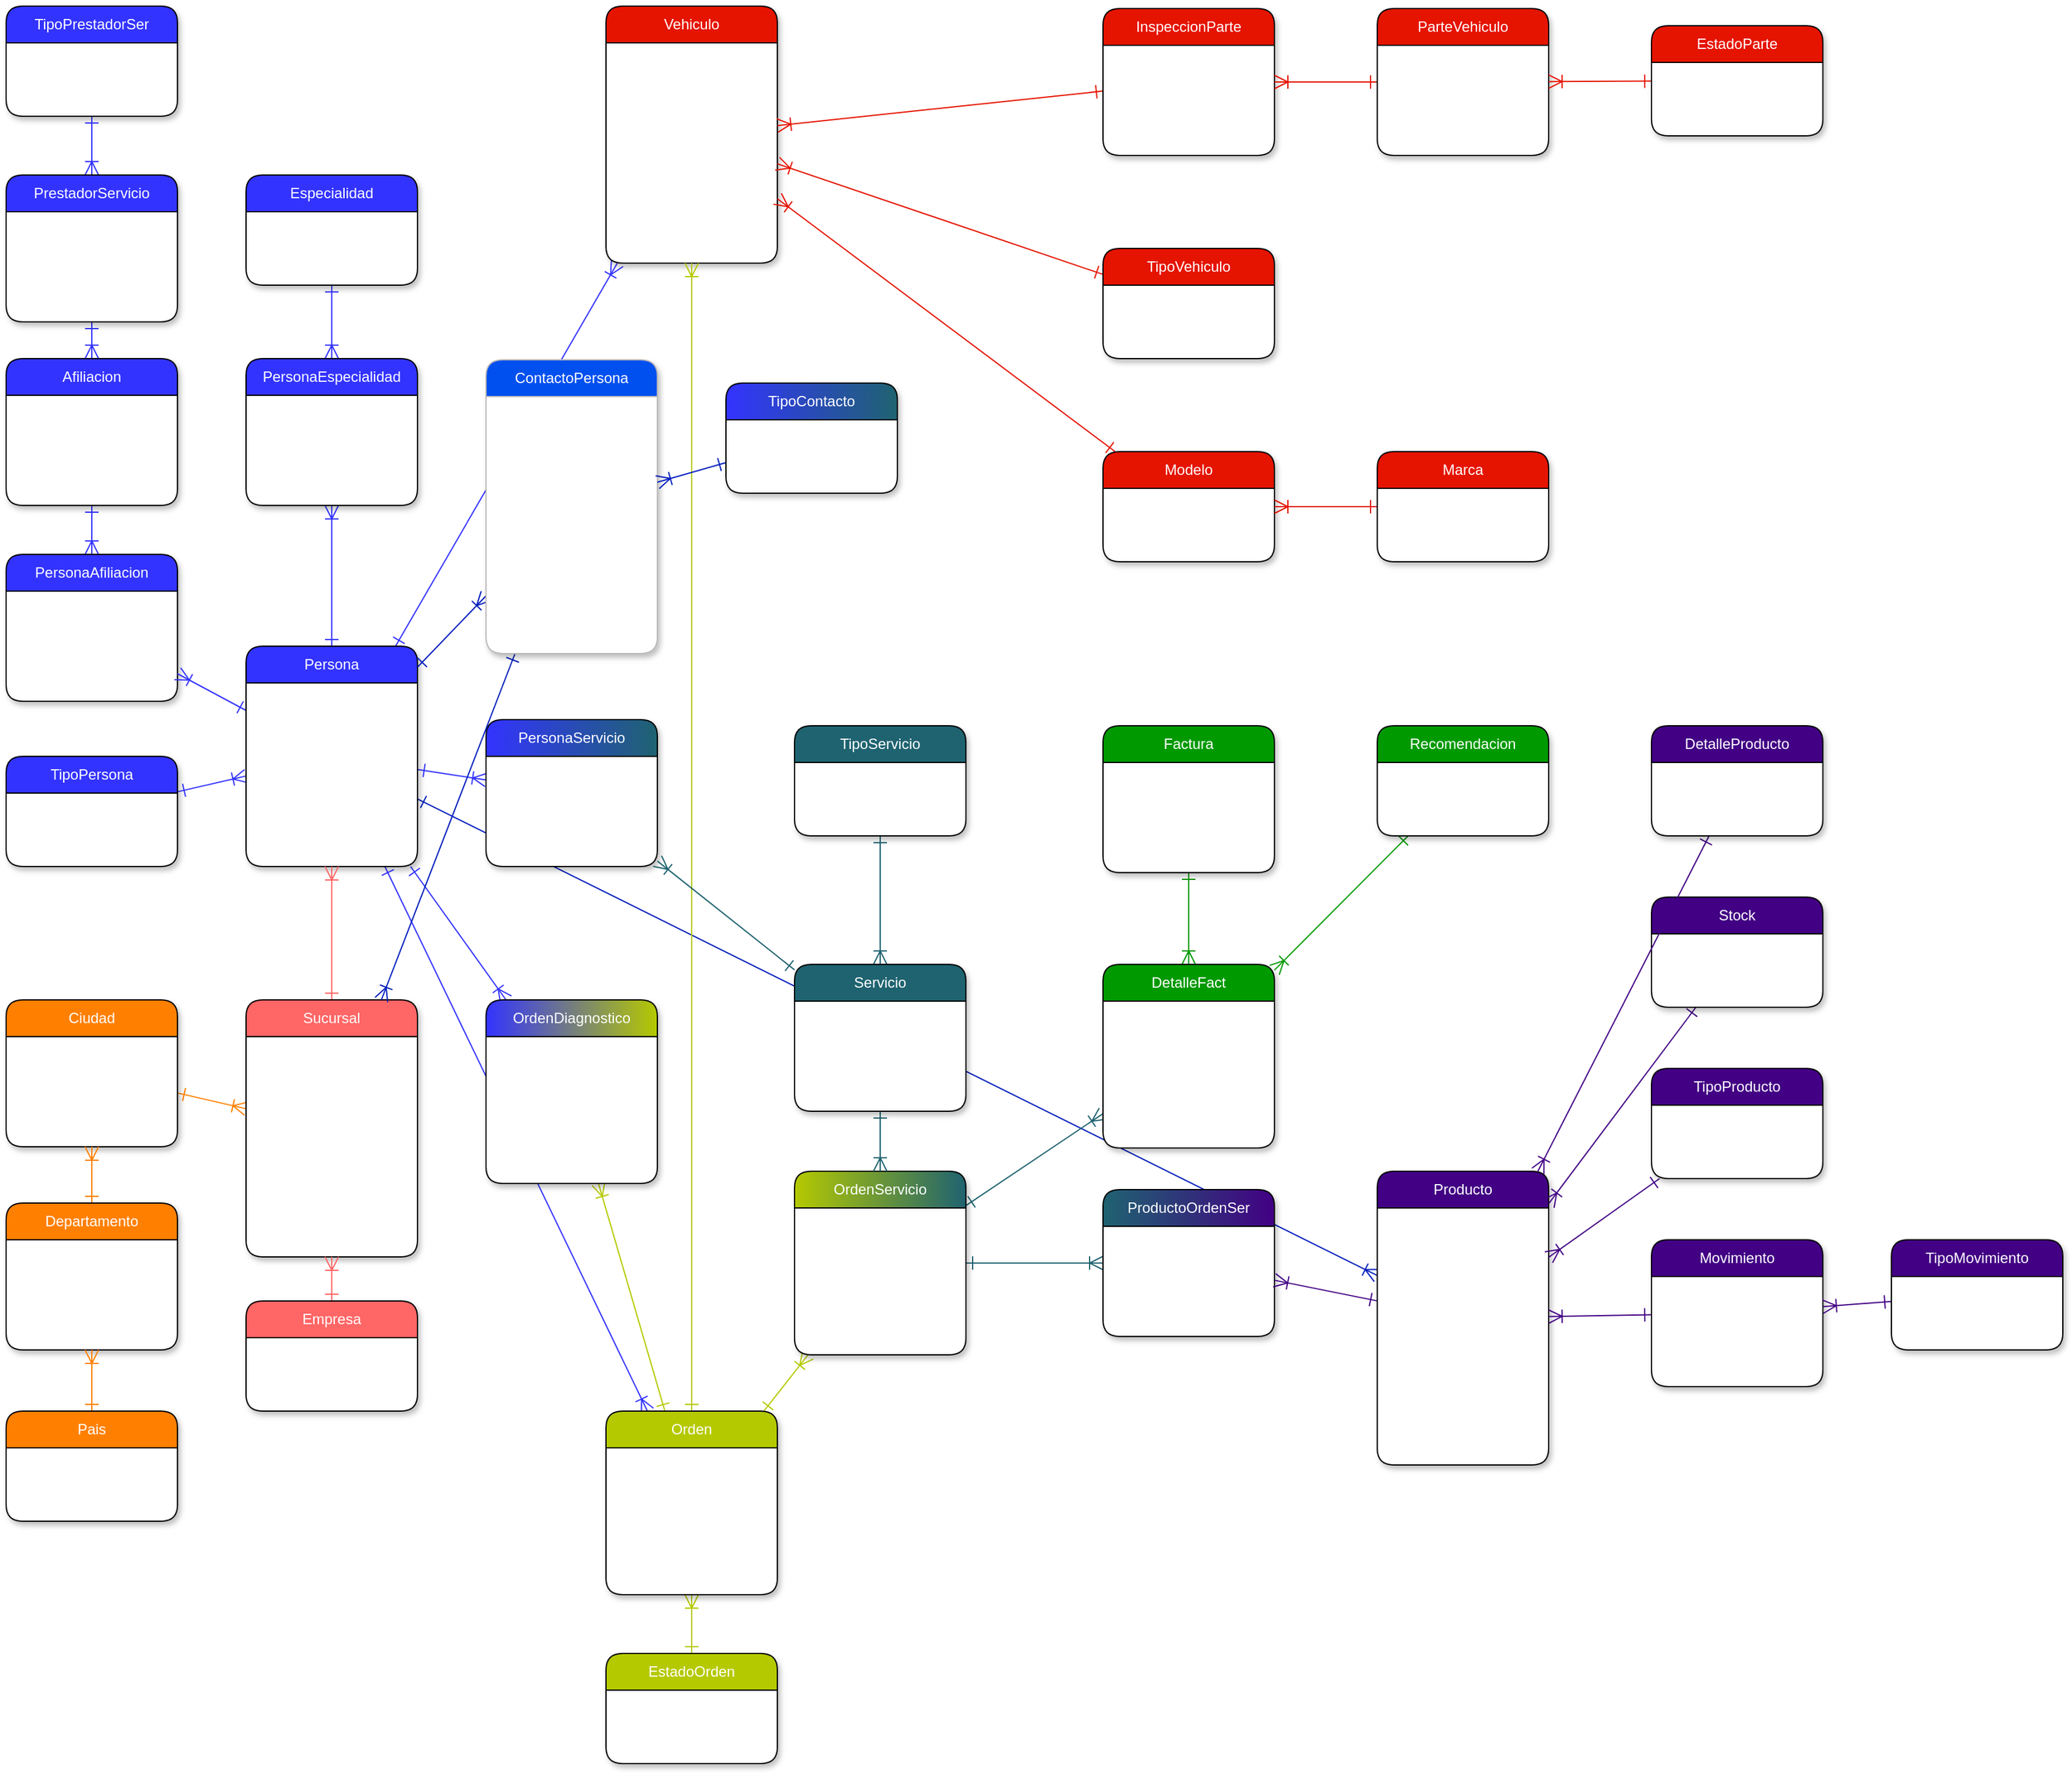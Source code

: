 <mxfile>
    <diagram id="E5uNeuyMsPrgR23q8JO6" name="Página-1">
        <mxGraphModel dx="634" dy="429" grid="1" gridSize="7" guides="1" tooltips="1" connect="1" arrows="1" fold="1" page="1" pageScale="1" pageWidth="1800" pageHeight="1500" math="0" shadow="0">
            <root>
                <mxCell id="0"/>
                <mxCell id="1" parent="0"/>
                <mxCell id="483" style="edgeStyle=none;shape=connector;rounded=1;html=1;labelBackgroundColor=default;strokeColor=#3333FF;fontFamily=Helvetica;fontSize=11;fontColor=default;startArrow=ERone;startFill=0;endArrow=ERoneToMany;endFill=0;startSize=9;endSize=9;" parent="1" source="256" target="313" edge="1">
                    <mxGeometry relative="1" as="geometry"/>
                </mxCell>
                <mxCell id="256" value="TipoPrestadorSer" style="swimlane;fontStyle=0;childLayout=stackLayout;horizontal=1;startSize=30;horizontalStack=0;resizeParent=1;resizeParentMax=0;resizeLast=0;collapsible=1;marginBottom=0;whiteSpace=wrap;html=1;rounded=1;fillStyle=auto;strokeColor=default;fontFamily=Helvetica;fontSize=12;fontColor=#ffffff;fillColor=#3333FF;gradientColor=none;swimlaneFillColor=default;shadow=1;swimlaneLine=1;glass=0;" parent="1" vertex="1">
                    <mxGeometry x="56" y="54" width="140" height="90" as="geometry"/>
                </mxCell>
                <mxCell id="257" value="IdTipoPrestadorSer" style="text;strokeColor=none;fillColor=none;align=left;verticalAlign=middle;spacingLeft=4;spacingRight=4;overflow=hidden;points=[[0,0.5],[1,0.5]];portConstraint=eastwest;rotatable=0;whiteSpace=wrap;html=1;rounded=0;dashed=1;dashPattern=1 4;fillStyle=auto;fontFamily=Helvetica;fontSize=12;fontColor=#ffffff;startSize=28;" parent="256" vertex="1">
                    <mxGeometry y="30" width="140" height="30" as="geometry"/>
                </mxCell>
                <mxCell id="258" value="NombreTipoPrestSer" style="text;strokeColor=none;fillColor=none;align=left;verticalAlign=middle;spacingLeft=4;spacingRight=4;overflow=hidden;points=[[0,0.5],[1,0.5]];portConstraint=eastwest;rotatable=0;whiteSpace=wrap;html=1;rounded=0;dashed=1;dashPattern=1 4;fillStyle=auto;fontFamily=Helvetica;fontSize=12;fontColor=#ffffff;startSize=28;" parent="256" vertex="1">
                    <mxGeometry y="60" width="140" height="30" as="geometry"/>
                </mxCell>
                <mxCell id="484" style="edgeStyle=none;shape=connector;rounded=1;html=1;labelBackgroundColor=default;strokeColor=#3333FF;fontFamily=Helvetica;fontSize=11;fontColor=default;startArrow=ERone;startFill=0;endArrow=ERoneToMany;endFill=0;startSize=9;endSize=9;" parent="1" source="313" target="316" edge="1">
                    <mxGeometry relative="1" as="geometry"/>
                </mxCell>
                <mxCell id="313" value="PrestadorServicio" style="swimlane;fontStyle=0;childLayout=stackLayout;horizontal=1;startSize=30;horizontalStack=0;resizeParent=1;resizeParentMax=0;resizeLast=0;collapsible=1;marginBottom=0;whiteSpace=wrap;html=1;rounded=1;fillStyle=auto;strokeColor=default;fontFamily=Helvetica;fontSize=12;fontColor=#ffffff;fillColor=#3333FF;gradientColor=none;swimlaneFillColor=default;shadow=1;swimlaneLine=1;glass=0;" parent="1" vertex="1">
                    <mxGeometry x="56" y="192" width="140" height="120" as="geometry"/>
                </mxCell>
                <mxCell id="314" value="IdPrestadorServicio" style="text;strokeColor=none;fillColor=none;align=left;verticalAlign=middle;spacingLeft=4;spacingRight=4;overflow=hidden;points=[[0,0.5],[1,0.5]];portConstraint=eastwest;rotatable=0;whiteSpace=wrap;html=1;rounded=0;dashed=1;dashPattern=1 4;fillStyle=auto;fontFamily=Helvetica;fontSize=12;fontColor=#ffffff;startSize=28;" parent="313" vertex="1">
                    <mxGeometry y="30" width="140" height="30" as="geometry"/>
                </mxCell>
                <mxCell id="315" value="NombrePrestadorSer" style="text;strokeColor=none;fillColor=none;align=left;verticalAlign=middle;spacingLeft=4;spacingRight=4;overflow=hidden;points=[[0,0.5],[1,0.5]];portConstraint=eastwest;rotatable=0;whiteSpace=wrap;html=1;rounded=0;dashed=1;dashPattern=1 4;fillStyle=auto;fontFamily=Helvetica;fontSize=12;fontColor=#ffffff;startSize=28;" parent="313" vertex="1">
                    <mxGeometry y="60" width="140" height="30" as="geometry"/>
                </mxCell>
                <mxCell id="481" value="IdTipoPrestadorSer" style="text;strokeColor=none;fillColor=none;align=left;verticalAlign=middle;spacingLeft=4;spacingRight=4;overflow=hidden;points=[[0,0.5],[1,0.5]];portConstraint=eastwest;rotatable=0;whiteSpace=wrap;html=1;rounded=0;dashed=1;dashPattern=1 4;fillStyle=auto;fontFamily=Helvetica;fontSize=12;fontColor=#ffffff;startSize=28;" parent="313" vertex="1">
                    <mxGeometry y="90" width="140" height="30" as="geometry"/>
                </mxCell>
                <mxCell id="343" style="edgeStyle=none;shape=connector;rounded=1;html=1;labelBackgroundColor=default;strokeColor=#3333FF;fontFamily=Helvetica;fontSize=11;fontColor=default;startArrow=ERone;startFill=0;endArrow=ERoneToMany;endFill=0;startSize=9;endSize=9;" parent="1" source="316" target="319" edge="1">
                    <mxGeometry relative="1" as="geometry"/>
                </mxCell>
                <mxCell id="316" value="Afiliacion" style="swimlane;fontStyle=0;childLayout=stackLayout;horizontal=1;startSize=30;horizontalStack=0;resizeParent=1;resizeParentMax=0;resizeLast=0;collapsible=1;marginBottom=0;whiteSpace=wrap;html=1;rounded=1;fillStyle=auto;strokeColor=default;fontFamily=Helvetica;fontSize=12;fontColor=#ffffff;fillColor=#3333FF;gradientColor=none;swimlaneFillColor=default;shadow=1;swimlaneLine=1;glass=0;" parent="1" vertex="1">
                    <mxGeometry x="56" y="342" width="140" height="120" as="geometry"/>
                </mxCell>
                <mxCell id="317" value="IdAfiliacion" style="text;strokeColor=none;fillColor=none;align=left;verticalAlign=middle;spacingLeft=4;spacingRight=4;overflow=hidden;points=[[0,0.5],[1,0.5]];portConstraint=eastwest;rotatable=0;whiteSpace=wrap;html=1;rounded=0;dashed=1;dashPattern=1 4;fillStyle=auto;fontFamily=Helvetica;fontSize=12;fontColor=#ffffff;startSize=28;" parent="316" vertex="1">
                    <mxGeometry y="30" width="140" height="30" as="geometry"/>
                </mxCell>
                <mxCell id="318" value="NombreAfiliacion" style="text;strokeColor=none;fillColor=none;align=left;verticalAlign=middle;spacingLeft=4;spacingRight=4;overflow=hidden;points=[[0,0.5],[1,0.5]];portConstraint=eastwest;rotatable=0;whiteSpace=wrap;html=1;rounded=0;dashed=1;dashPattern=1 4;fillStyle=auto;fontFamily=Helvetica;fontSize=12;fontColor=#ffffff;startSize=28;" parent="316" vertex="1">
                    <mxGeometry y="60" width="140" height="30" as="geometry"/>
                </mxCell>
                <mxCell id="485" value="IdPrestadorServicio" style="text;strokeColor=none;fillColor=none;align=left;verticalAlign=middle;spacingLeft=4;spacingRight=4;overflow=hidden;points=[[0,0.5],[1,0.5]];portConstraint=eastwest;rotatable=0;whiteSpace=wrap;html=1;rounded=0;dashed=1;dashPattern=1 4;fillStyle=auto;fontFamily=Helvetica;fontSize=12;fontColor=#ffffff;startSize=28;" parent="316" vertex="1">
                    <mxGeometry y="90" width="140" height="30" as="geometry"/>
                </mxCell>
                <mxCell id="319" value="PersonaAfiliacion" style="swimlane;fontStyle=0;childLayout=stackLayout;horizontal=1;startSize=30;horizontalStack=0;resizeParent=1;resizeParentMax=0;resizeLast=0;collapsible=1;marginBottom=0;whiteSpace=wrap;html=1;rounded=1;fillStyle=auto;strokeColor=default;fontFamily=Helvetica;fontSize=12;fontColor=#ffffff;fillColor=#3333FF;gradientColor=none;swimlaneFillColor=default;shadow=1;swimlaneLine=1;glass=0;" parent="1" vertex="1">
                    <mxGeometry x="56" y="502" width="140" height="120" as="geometry"/>
                </mxCell>
                <mxCell id="320" value="IdPersonaAfiliacion" style="text;strokeColor=none;fillColor=none;align=left;verticalAlign=middle;spacingLeft=4;spacingRight=4;overflow=hidden;points=[[0,0.5],[1,0.5]];portConstraint=eastwest;rotatable=0;whiteSpace=wrap;html=1;rounded=0;dashed=1;dashPattern=1 4;fillStyle=auto;fontFamily=Helvetica;fontSize=12;fontColor=#ffffff;startSize=28;" parent="319" vertex="1">
                    <mxGeometry y="30" width="140" height="30" as="geometry"/>
                </mxCell>
                <mxCell id="473" value="IdPersona" style="text;strokeColor=none;fillColor=none;align=left;verticalAlign=middle;spacingLeft=4;spacingRight=4;overflow=hidden;points=[[0,0.5],[1,0.5]];portConstraint=eastwest;rotatable=0;whiteSpace=wrap;html=1;rounded=0;dashed=1;dashPattern=1 4;fillStyle=auto;fontFamily=Helvetica;fontSize=12;fontColor=#ffffff;startSize=28;" parent="319" vertex="1">
                    <mxGeometry y="60" width="140" height="30" as="geometry"/>
                </mxCell>
                <mxCell id="321" value="IdAfiliacion" style="text;strokeColor=none;fillColor=none;align=left;verticalAlign=middle;spacingLeft=4;spacingRight=4;overflow=hidden;points=[[0,0.5],[1,0.5]];portConstraint=eastwest;rotatable=0;whiteSpace=wrap;html=1;rounded=0;dashed=1;dashPattern=1 4;fillStyle=auto;fontFamily=Helvetica;fontSize=12;fontColor=#ffffff;startSize=28;" parent="319" vertex="1">
                    <mxGeometry y="90" width="140" height="30" as="geometry"/>
                </mxCell>
                <mxCell id="358" style="edgeStyle=none;shape=connector;rounded=1;html=1;labelBackgroundColor=default;strokeColor=#3333FF;fontFamily=Helvetica;fontSize=11;fontColor=default;startArrow=ERone;startFill=0;endArrow=ERoneToMany;endFill=0;startSize=9;endSize=9;" parent="1" source="322" target="331" edge="1">
                    <mxGeometry relative="1" as="geometry"/>
                </mxCell>
                <mxCell id="322" value="TipoPersona" style="swimlane;fontStyle=0;childLayout=stackLayout;horizontal=1;startSize=30;horizontalStack=0;resizeParent=1;resizeParentMax=0;resizeLast=0;collapsible=1;marginBottom=0;whiteSpace=wrap;html=1;rounded=1;fillStyle=auto;strokeColor=default;fontFamily=Helvetica;fontSize=12;fontColor=#ffffff;fillColor=#3333FF;gradientColor=none;swimlaneFillColor=default;shadow=1;swimlaneLine=1;glass=0;" parent="1" vertex="1">
                    <mxGeometry x="56" y="667" width="140" height="90" as="geometry"/>
                </mxCell>
                <mxCell id="323" value="IdTipoPersona" style="text;strokeColor=none;fillColor=none;align=left;verticalAlign=middle;spacingLeft=4;spacingRight=4;overflow=hidden;points=[[0,0.5],[1,0.5]];portConstraint=eastwest;rotatable=0;whiteSpace=wrap;html=1;rounded=0;dashed=1;dashPattern=1 4;fillStyle=auto;fontFamily=Helvetica;fontSize=12;fontColor=#ffffff;startSize=28;" parent="322" vertex="1">
                    <mxGeometry y="30" width="140" height="30" as="geometry"/>
                </mxCell>
                <mxCell id="324" value="NombreTipoPersona" style="text;strokeColor=none;fillColor=none;align=left;verticalAlign=middle;spacingLeft=4;spacingRight=4;overflow=hidden;points=[[0,0.5],[1,0.5]];portConstraint=eastwest;rotatable=0;whiteSpace=wrap;html=1;rounded=0;dashed=1;dashPattern=1 4;fillStyle=auto;fontFamily=Helvetica;fontSize=12;fontColor=#ffffff;startSize=28;" parent="322" vertex="1">
                    <mxGeometry y="60" width="140" height="30" as="geometry"/>
                </mxCell>
                <mxCell id="486" style="edgeStyle=none;shape=connector;rounded=1;html=1;labelBackgroundColor=default;strokeColor=#3333FF;fontFamily=Helvetica;fontSize=11;fontColor=default;startArrow=ERone;startFill=0;endArrow=ERoneToMany;endFill=0;startSize=9;endSize=9;" parent="1" source="325" target="328" edge="1">
                    <mxGeometry relative="1" as="geometry"/>
                </mxCell>
                <mxCell id="325" value="Especialidad" style="swimlane;fontStyle=0;childLayout=stackLayout;horizontal=1;startSize=30;horizontalStack=0;resizeParent=1;resizeParentMax=0;resizeLast=0;collapsible=1;marginBottom=0;whiteSpace=wrap;html=1;rounded=1;fillStyle=auto;strokeColor=default;fontFamily=Helvetica;fontSize=12;fontColor=#ffffff;fillColor=#3333FF;gradientColor=none;swimlaneFillColor=default;shadow=1;swimlaneLine=1;glass=0;" parent="1" vertex="1">
                    <mxGeometry x="252" y="192" width="140" height="90" as="geometry"/>
                </mxCell>
                <mxCell id="326" value="IdEspecialidad" style="text;strokeColor=none;fillColor=none;align=left;verticalAlign=middle;spacingLeft=4;spacingRight=4;overflow=hidden;points=[[0,0.5],[1,0.5]];portConstraint=eastwest;rotatable=0;whiteSpace=wrap;html=1;rounded=0;dashed=1;dashPattern=1 4;fillStyle=auto;fontFamily=Helvetica;fontSize=12;fontColor=#ffffff;startSize=28;" parent="325" vertex="1">
                    <mxGeometry y="30" width="140" height="30" as="geometry"/>
                </mxCell>
                <mxCell id="327" value="NombreEspecialidad" style="text;strokeColor=none;fillColor=none;align=left;verticalAlign=middle;spacingLeft=4;spacingRight=4;overflow=hidden;points=[[0,0.5],[1,0.5]];portConstraint=eastwest;rotatable=0;whiteSpace=wrap;html=1;rounded=0;dashed=1;dashPattern=1 4;fillStyle=auto;fontFamily=Helvetica;fontSize=12;fontColor=#ffffff;startSize=28;" parent="325" vertex="1">
                    <mxGeometry y="60" width="140" height="30" as="geometry"/>
                </mxCell>
                <mxCell id="341" style="edgeStyle=none;html=1;strokeColor=#3333FF;startArrow=ERone;startFill=0;endArrow=ERoneToMany;endFill=0;endSize=9;startSize=9;" parent="1" source="331" target="319" edge="1">
                    <mxGeometry relative="1" as="geometry"/>
                </mxCell>
                <mxCell id="347" style="edgeStyle=none;shape=connector;rounded=1;html=1;labelBackgroundColor=default;strokeColor=#3333FF;fontFamily=Helvetica;fontSize=11;fontColor=default;startArrow=ERone;startFill=0;endArrow=ERoneToMany;endFill=0;startSize=9;endSize=9;" parent="1" source="331" target="328" edge="1">
                    <mxGeometry relative="1" as="geometry"/>
                </mxCell>
                <mxCell id="397" style="edgeStyle=none;shape=connector;rounded=1;html=1;labelBackgroundColor=default;strokeColor=#3333FF;fontFamily=Helvetica;fontSize=11;fontColor=default;startArrow=ERone;startFill=0;endArrow=ERoneToMany;endFill=0;startSize=9;endSize=9;" parent="1" source="331" target="370" edge="1">
                    <mxGeometry relative="1" as="geometry"/>
                </mxCell>
                <mxCell id="406" style="edgeStyle=none;shape=connector;rounded=1;html=1;labelBackgroundColor=default;strokeColor=#3333FF;fontFamily=Helvetica;fontSize=11;fontColor=default;startArrow=ERone;startFill=0;endArrow=ERoneToMany;endFill=0;startSize=9;endSize=9;" parent="1" source="331" target="401" edge="1">
                    <mxGeometry relative="1" as="geometry"/>
                </mxCell>
                <mxCell id="412" style="edgeStyle=none;shape=connector;rounded=1;html=1;labelBackgroundColor=default;strokeColor=#3333FF;fontFamily=Helvetica;fontSize=11;fontColor=default;startArrow=ERone;startFill=0;endArrow=ERoneToMany;endFill=0;startSize=9;endSize=9;" parent="1" source="331" target="407" edge="1">
                    <mxGeometry relative="1" as="geometry"/>
                </mxCell>
                <mxCell id="426" style="edgeStyle=none;shape=connector;rounded=1;html=1;labelBackgroundColor=default;strokeColor=#3333FF;fontFamily=Helvetica;fontSize=11;fontColor=default;startArrow=ERone;startFill=0;endArrow=ERoneToMany;endFill=0;startSize=9;endSize=9;" parent="1" source="331" target="416" edge="1">
                    <mxGeometry relative="1" as="geometry"/>
                </mxCell>
                <mxCell id="521" style="edgeStyle=none;html=1;strokeColor=#001DBC;startArrow=ERone;startFill=0;endArrow=ERoneToMany;endFill=0;startSize=9;endSize=9;fillColor=#0050ef;" parent="1" source="331" target="446" edge="1">
                    <mxGeometry relative="1" as="geometry"/>
                </mxCell>
                <mxCell id="331" value="Persona" style="swimlane;fontStyle=0;childLayout=stackLayout;horizontal=1;startSize=30;horizontalStack=0;resizeParent=1;resizeParentMax=0;resizeLast=0;collapsible=1;marginBottom=0;whiteSpace=wrap;html=1;rounded=1;fillStyle=auto;strokeColor=default;fontFamily=Helvetica;fontSize=12;fontColor=#ffffff;fillColor=#3333FF;gradientColor=none;swimlaneFillColor=default;shadow=1;swimlaneLine=1;glass=0;" parent="1" vertex="1">
                    <mxGeometry x="252" y="577" width="140" height="180" as="geometry"/>
                </mxCell>
                <mxCell id="332" value="IdPersona" style="text;strokeColor=none;fillColor=none;align=left;verticalAlign=middle;spacingLeft=4;spacingRight=4;overflow=hidden;points=[[0,0.5],[1,0.5]];portConstraint=eastwest;rotatable=0;whiteSpace=wrap;html=1;rounded=0;dashed=1;dashPattern=1 4;fillStyle=auto;fontFamily=Helvetica;fontSize=12;fontColor=#ffffff;startSize=28;" parent="331" vertex="1">
                    <mxGeometry y="30" width="140" height="30" as="geometry"/>
                </mxCell>
                <mxCell id="333" value="NombrePersona" style="text;strokeColor=none;fillColor=none;align=left;verticalAlign=middle;spacingLeft=4;spacingRight=4;overflow=hidden;points=[[0,0.5],[1,0.5]];portConstraint=eastwest;rotatable=0;whiteSpace=wrap;html=1;rounded=0;dashed=1;dashPattern=1 4;fillStyle=auto;fontFamily=Helvetica;fontSize=12;fontColor=#ffffff;startSize=28;" parent="331" vertex="1">
                    <mxGeometry y="60" width="140" height="30" as="geometry"/>
                </mxCell>
                <mxCell id="534" value="Contraseña" style="text;strokeColor=none;fillColor=none;align=left;verticalAlign=middle;spacingLeft=4;spacingRight=4;overflow=hidden;points=[[0,0.5],[1,0.5]];portConstraint=eastwest;rotatable=0;whiteSpace=wrap;html=1;rounded=0;dashed=1;dashPattern=1 4;fillStyle=auto;fontFamily=Helvetica;fontSize=12;fontColor=#ffffff;startSize=28;" vertex="1" parent="331">
                    <mxGeometry y="90" width="140" height="30" as="geometry"/>
                </mxCell>
                <mxCell id="338" value="IdTipoPersona" style="text;strokeColor=none;fillColor=none;align=left;verticalAlign=middle;spacingLeft=4;spacingRight=4;overflow=hidden;points=[[0,0.5],[1,0.5]];portConstraint=eastwest;rotatable=0;whiteSpace=wrap;html=1;rounded=0;dashed=1;dashPattern=1 4;fillStyle=auto;fontFamily=Helvetica;fontSize=12;fontColor=#ffffff;startSize=28;" parent="331" vertex="1">
                    <mxGeometry y="120" width="140" height="30" as="geometry"/>
                </mxCell>
                <mxCell id="472" value="IdSucursal" style="text;strokeColor=none;fillColor=none;align=left;verticalAlign=middle;spacingLeft=4;spacingRight=4;overflow=hidden;points=[[0,0.5],[1,0.5]];portConstraint=eastwest;rotatable=0;whiteSpace=wrap;html=1;rounded=0;dashed=1;dashPattern=1 4;fillStyle=auto;fontFamily=Helvetica;fontSize=12;fontColor=#ffffff;startSize=28;" parent="331" vertex="1">
                    <mxGeometry y="150" width="140" height="30" as="geometry"/>
                </mxCell>
                <mxCell id="365" style="edgeStyle=none;shape=connector;rounded=1;html=1;labelBackgroundColor=default;strokeColor=#FF8000;fontFamily=Helvetica;fontSize=11;fontColor=default;startArrow=ERone;startFill=0;endArrow=ERoneToMany;endFill=0;startSize=9;endSize=9;" parent="1" source="349" target="359" edge="1">
                    <mxGeometry relative="1" as="geometry"/>
                </mxCell>
                <mxCell id="349" value="Ciudad" style="swimlane;fontStyle=0;childLayout=stackLayout;horizontal=1;startSize=30;horizontalStack=0;resizeParent=1;resizeParentMax=0;resizeLast=0;collapsible=1;marginBottom=0;whiteSpace=wrap;html=1;rounded=1;fillStyle=auto;strokeColor=default;fontFamily=Helvetica;fontSize=12;fontColor=#ffffff;fillColor=#FF8000;gradientColor=none;swimlaneFillColor=default;shadow=1;swimlaneLine=1;glass=0;" parent="1" vertex="1">
                    <mxGeometry x="56" y="866" width="140" height="120" as="geometry"/>
                </mxCell>
                <mxCell id="350" value="IdCiudad" style="text;strokeColor=none;fillColor=none;align=left;verticalAlign=middle;spacingLeft=4;spacingRight=4;overflow=hidden;points=[[0,0.5],[1,0.5]];portConstraint=eastwest;rotatable=0;whiteSpace=wrap;html=1;rounded=0;dashed=1;dashPattern=1 4;fillStyle=auto;fontFamily=Helvetica;fontSize=12;fontColor=#ffffff;startSize=28;" parent="349" vertex="1">
                    <mxGeometry y="30" width="140" height="30" as="geometry"/>
                </mxCell>
                <mxCell id="351" value="NombreCiudad" style="text;strokeColor=none;fillColor=none;align=left;verticalAlign=middle;spacingLeft=4;spacingRight=4;overflow=hidden;points=[[0,0.5],[1,0.5]];portConstraint=eastwest;rotatable=0;whiteSpace=wrap;html=1;rounded=0;dashed=1;dashPattern=1 4;fillStyle=auto;fontFamily=Helvetica;fontSize=12;fontColor=#ffffff;startSize=28;" parent="349" vertex="1">
                    <mxGeometry y="60" width="140" height="30" as="geometry"/>
                </mxCell>
                <mxCell id="475" value="IdDep" style="text;strokeColor=none;fillColor=none;align=left;verticalAlign=middle;spacingLeft=4;spacingRight=4;overflow=hidden;points=[[0,0.5],[1,0.5]];portConstraint=eastwest;rotatable=0;whiteSpace=wrap;html=1;rounded=0;dashed=1;dashPattern=1 4;fillStyle=auto;fontFamily=Helvetica;fontSize=12;fontColor=#ffffff;startSize=28;" parent="349" vertex="1">
                    <mxGeometry y="90" width="140" height="30" as="geometry"/>
                </mxCell>
                <mxCell id="367" style="edgeStyle=none;shape=connector;rounded=1;html=1;labelBackgroundColor=default;strokeColor=#FF8000;fontFamily=Helvetica;fontSize=11;fontColor=default;startArrow=ERone;startFill=0;endArrow=ERoneToMany;endFill=0;startSize=9;endSize=9;" parent="1" source="352" target="349" edge="1">
                    <mxGeometry relative="1" as="geometry"/>
                </mxCell>
                <mxCell id="352" value="Departamento" style="swimlane;fontStyle=0;childLayout=stackLayout;horizontal=1;startSize=30;horizontalStack=0;resizeParent=1;resizeParentMax=0;resizeLast=0;collapsible=1;marginBottom=0;whiteSpace=wrap;html=1;rounded=1;fillStyle=auto;strokeColor=default;fontFamily=Helvetica;fontSize=12;fontColor=#ffffff;fillColor=#FF8000;gradientColor=none;swimlaneFillColor=default;shadow=1;swimlaneLine=1;glass=0;" parent="1" vertex="1">
                    <mxGeometry x="56" y="1032" width="140" height="120" as="geometry"/>
                </mxCell>
                <mxCell id="353" value="IdDep" style="text;strokeColor=none;fillColor=none;align=left;verticalAlign=middle;spacingLeft=4;spacingRight=4;overflow=hidden;points=[[0,0.5],[1,0.5]];portConstraint=eastwest;rotatable=0;whiteSpace=wrap;html=1;rounded=0;dashed=1;dashPattern=1 4;fillStyle=auto;fontFamily=Helvetica;fontSize=12;fontColor=#ffffff;startSize=28;" parent="352" vertex="1">
                    <mxGeometry y="30" width="140" height="30" as="geometry"/>
                </mxCell>
                <mxCell id="354" value="NombreDep" style="text;strokeColor=none;fillColor=none;align=left;verticalAlign=middle;spacingLeft=4;spacingRight=4;overflow=hidden;points=[[0,0.5],[1,0.5]];portConstraint=eastwest;rotatable=0;whiteSpace=wrap;html=1;rounded=0;dashed=1;dashPattern=1 4;fillStyle=auto;fontFamily=Helvetica;fontSize=12;fontColor=#ffffff;startSize=28;" parent="352" vertex="1">
                    <mxGeometry y="60" width="140" height="30" as="geometry"/>
                </mxCell>
                <mxCell id="474" value="IdPais" style="text;strokeColor=none;fillColor=none;align=left;verticalAlign=middle;spacingLeft=4;spacingRight=4;overflow=hidden;points=[[0,0.5],[1,0.5]];portConstraint=eastwest;rotatable=0;whiteSpace=wrap;html=1;rounded=0;dashed=1;dashPattern=1 4;fillStyle=auto;fontFamily=Helvetica;fontSize=12;fontColor=#ffffff;startSize=28;" parent="352" vertex="1">
                    <mxGeometry y="90" width="140" height="30" as="geometry"/>
                </mxCell>
                <mxCell id="368" style="edgeStyle=none;shape=connector;rounded=1;html=1;labelBackgroundColor=default;strokeColor=#FF8000;fontFamily=Helvetica;fontSize=11;fontColor=default;startArrow=ERone;startFill=0;endArrow=ERoneToMany;endFill=0;startSize=9;endSize=9;" parent="1" source="355" target="352" edge="1">
                    <mxGeometry relative="1" as="geometry"/>
                </mxCell>
                <mxCell id="355" value="Pais" style="swimlane;fontStyle=0;childLayout=stackLayout;horizontal=1;startSize=30;horizontalStack=0;resizeParent=1;resizeParentMax=0;resizeLast=0;collapsible=1;marginBottom=0;whiteSpace=wrap;html=1;rounded=1;fillStyle=auto;strokeColor=default;fontFamily=Helvetica;fontSize=12;fontColor=#ffffff;fillColor=#FF8000;gradientColor=none;swimlaneFillColor=default;shadow=1;swimlaneLine=1;glass=0;" parent="1" vertex="1">
                    <mxGeometry x="56" y="1202" width="140" height="90" as="geometry"/>
                </mxCell>
                <mxCell id="356" value="IdPais" style="text;strokeColor=none;fillColor=none;align=left;verticalAlign=middle;spacingLeft=4;spacingRight=4;overflow=hidden;points=[[0,0.5],[1,0.5]];portConstraint=eastwest;rotatable=0;whiteSpace=wrap;html=1;rounded=0;dashed=1;dashPattern=1 4;fillStyle=auto;fontFamily=Helvetica;fontSize=12;fontColor=#ffffff;startSize=28;" parent="355" vertex="1">
                    <mxGeometry y="30" width="140" height="30" as="geometry"/>
                </mxCell>
                <mxCell id="357" value="NombrePais" style="text;strokeColor=none;fillColor=none;align=left;verticalAlign=middle;spacingLeft=4;spacingRight=4;overflow=hidden;points=[[0,0.5],[1,0.5]];portConstraint=eastwest;rotatable=0;whiteSpace=wrap;html=1;rounded=0;dashed=1;dashPattern=1 4;fillStyle=auto;fontFamily=Helvetica;fontSize=12;fontColor=#ffffff;startSize=28;" parent="355" vertex="1">
                    <mxGeometry y="60" width="140" height="30" as="geometry"/>
                </mxCell>
                <mxCell id="366" style="edgeStyle=none;shape=connector;rounded=1;html=1;labelBackgroundColor=default;strokeColor=#FF6666;fontFamily=Helvetica;fontSize=11;fontColor=default;startArrow=ERone;startFill=0;endArrow=ERoneToMany;endFill=0;startSize=9;endSize=9;" parent="1" source="359" target="331" edge="1">
                    <mxGeometry relative="1" as="geometry"/>
                </mxCell>
                <mxCell id="359" value="Sucursal" style="swimlane;fontStyle=0;childLayout=stackLayout;horizontal=1;startSize=30;horizontalStack=0;resizeParent=1;resizeParentMax=0;resizeLast=0;collapsible=1;marginBottom=0;whiteSpace=wrap;html=1;rounded=1;fillStyle=auto;strokeColor=default;fontFamily=Helvetica;fontSize=12;fontColor=#ffffff;fillColor=#FF6666;gradientColor=none;swimlaneFillColor=default;shadow=1;swimlaneLine=1;glass=0;" parent="1" vertex="1">
                    <mxGeometry x="252" y="866" width="140" height="210" as="geometry"/>
                </mxCell>
                <mxCell id="360" value="IdSucursal" style="text;strokeColor=none;fillColor=none;align=left;verticalAlign=middle;spacingLeft=4;spacingRight=4;overflow=hidden;points=[[0,0.5],[1,0.5]];portConstraint=eastwest;rotatable=0;whiteSpace=wrap;html=1;rounded=0;dashed=1;dashPattern=1 4;fillStyle=auto;fontFamily=Helvetica;fontSize=12;fontColor=#ffffff;startSize=28;" parent="359" vertex="1">
                    <mxGeometry y="30" width="140" height="30" as="geometry"/>
                </mxCell>
                <mxCell id="361" value="NombreSucursal" style="text;strokeColor=none;fillColor=none;align=left;verticalAlign=middle;spacingLeft=4;spacingRight=4;overflow=hidden;points=[[0,0.5],[1,0.5]];portConstraint=eastwest;rotatable=0;whiteSpace=wrap;html=1;rounded=0;dashed=1;dashPattern=1 4;fillStyle=auto;fontFamily=Helvetica;fontSize=12;fontColor=#ffffff;startSize=28;" parent="359" vertex="1">
                    <mxGeometry y="60" width="140" height="30" as="geometry"/>
                </mxCell>
                <mxCell id="535" value="Direccion" style="text;strokeColor=none;fillColor=none;align=left;verticalAlign=middle;spacingLeft=4;spacingRight=4;overflow=hidden;points=[[0,0.5],[1,0.5]];portConstraint=eastwest;rotatable=0;whiteSpace=wrap;html=1;rounded=0;dashed=1;dashPattern=1 4;fillStyle=auto;fontFamily=Helvetica;fontSize=12;fontColor=#ffffff;startSize=28;" vertex="1" parent="359">
                    <mxGeometry y="90" width="140" height="30" as="geometry"/>
                </mxCell>
                <mxCell id="523" value="IdContacoPersona" style="text;strokeColor=none;fillColor=none;align=left;verticalAlign=middle;spacingLeft=4;spacingRight=4;overflow=hidden;points=[[0,0.5],[1,0.5]];portConstraint=eastwest;rotatable=0;whiteSpace=wrap;html=1;rounded=0;dashed=1;dashPattern=1 4;fillStyle=auto;fontFamily=Helvetica;fontSize=12;fontColor=#ffffff;startSize=28;" parent="359" vertex="1">
                    <mxGeometry y="120" width="140" height="30" as="geometry"/>
                </mxCell>
                <mxCell id="476" value="IdCiudad" style="text;strokeColor=none;fillColor=none;align=left;verticalAlign=middle;spacingLeft=4;spacingRight=4;overflow=hidden;points=[[0,0.5],[1,0.5]];portConstraint=eastwest;rotatable=0;whiteSpace=wrap;html=1;rounded=0;dashed=1;dashPattern=1 4;fillStyle=auto;fontFamily=Helvetica;fontSize=12;fontColor=#ffffff;startSize=28;" parent="359" vertex="1">
                    <mxGeometry y="150" width="140" height="30" as="geometry"/>
                </mxCell>
                <mxCell id="477" value="IdEmpresa" style="text;strokeColor=none;fillColor=none;align=left;verticalAlign=middle;spacingLeft=4;spacingRight=4;overflow=hidden;points=[[0,0.5],[1,0.5]];portConstraint=eastwest;rotatable=0;whiteSpace=wrap;html=1;rounded=0;dashed=1;dashPattern=1 4;fillStyle=auto;fontFamily=Helvetica;fontSize=12;fontColor=#ffffff;startSize=28;" parent="359" vertex="1">
                    <mxGeometry y="180" width="140" height="30" as="geometry"/>
                </mxCell>
                <mxCell id="369" style="edgeStyle=none;shape=connector;rounded=1;html=1;labelBackgroundColor=default;strokeColor=#FF6666;fontFamily=Helvetica;fontSize=11;fontColor=default;startArrow=ERone;startFill=0;endArrow=ERoneToMany;endFill=0;startSize=9;endSize=9;" parent="1" source="362" target="359" edge="1">
                    <mxGeometry relative="1" as="geometry"/>
                </mxCell>
                <mxCell id="362" value="Empresa" style="swimlane;fontStyle=0;childLayout=stackLayout;horizontal=1;startSize=30;horizontalStack=0;resizeParent=1;resizeParentMax=0;resizeLast=0;collapsible=1;marginBottom=0;whiteSpace=wrap;html=1;rounded=1;fillStyle=auto;strokeColor=default;fontFamily=Helvetica;fontSize=12;fontColor=#ffffff;fillColor=#FF6666;gradientColor=none;swimlaneFillColor=default;shadow=1;swimlaneLine=1;glass=0;" parent="1" vertex="1">
                    <mxGeometry x="252" y="1112" width="140" height="90" as="geometry"/>
                </mxCell>
                <mxCell id="363" value="IdEmpresa" style="text;strokeColor=none;fillColor=none;align=left;verticalAlign=middle;spacingLeft=4;spacingRight=4;overflow=hidden;points=[[0,0.5],[1,0.5]];portConstraint=eastwest;rotatable=0;whiteSpace=wrap;html=1;rounded=0;dashed=1;dashPattern=1 4;fillStyle=auto;fontFamily=Helvetica;fontSize=12;fontColor=#ffffff;startSize=28;" parent="362" vertex="1">
                    <mxGeometry y="30" width="140" height="30" as="geometry"/>
                </mxCell>
                <mxCell id="364" value="NombreEmpresa" style="text;strokeColor=none;fillColor=none;align=left;verticalAlign=middle;spacingLeft=4;spacingRight=4;overflow=hidden;points=[[0,0.5],[1,0.5]];portConstraint=eastwest;rotatable=0;whiteSpace=wrap;html=1;rounded=0;dashed=1;dashPattern=1 4;fillStyle=auto;fontFamily=Helvetica;fontSize=12;fontColor=#ffffff;startSize=28;" parent="362" vertex="1">
                    <mxGeometry y="60" width="140" height="30" as="geometry"/>
                </mxCell>
                <mxCell id="370" value="Vehiculo" style="swimlane;fontStyle=0;childLayout=stackLayout;horizontal=1;startSize=30;horizontalStack=0;resizeParent=1;resizeParentMax=0;resizeLast=0;collapsible=1;marginBottom=0;whiteSpace=wrap;html=1;rounded=1;fillStyle=auto;strokeColor=default;fontFamily=Helvetica;fontSize=12;fontColor=#ffffff;fillColor=#E51400;gradientColor=none;swimlaneFillColor=default;shadow=1;swimlaneLine=1;glass=0;" parent="1" vertex="1">
                    <mxGeometry x="546" y="54" width="140" height="210" as="geometry"/>
                </mxCell>
                <mxCell id="371" value="IdVehiculo" style="text;strokeColor=none;fillColor=none;align=left;verticalAlign=middle;spacingLeft=4;spacingRight=4;overflow=hidden;points=[[0,0.5],[1,0.5]];portConstraint=eastwest;rotatable=0;whiteSpace=wrap;html=1;rounded=0;dashed=1;dashPattern=1 4;fillStyle=auto;fontFamily=Helvetica;fontSize=12;fontColor=#ffffff;startSize=28;" parent="370" vertex="1">
                    <mxGeometry y="30" width="140" height="30" as="geometry"/>
                </mxCell>
                <mxCell id="372" value="IdPersona" style="text;strokeColor=none;fillColor=none;align=left;verticalAlign=middle;spacingLeft=4;spacingRight=4;overflow=hidden;points=[[0,0.5],[1,0.5]];portConstraint=eastwest;rotatable=0;whiteSpace=wrap;html=1;rounded=0;dashed=1;dashPattern=1 4;fillStyle=auto;fontFamily=Helvetica;fontSize=12;fontColor=#ffffff;startSize=28;" parent="370" vertex="1">
                    <mxGeometry y="60" width="140" height="30" as="geometry"/>
                </mxCell>
                <mxCell id="373" value="IdInspeccionParte" style="text;strokeColor=none;fillColor=none;align=left;verticalAlign=middle;spacingLeft=4;spacingRight=4;overflow=hidden;points=[[0,0.5],[1,0.5]];portConstraint=eastwest;rotatable=0;whiteSpace=wrap;html=1;rounded=0;dashed=1;dashPattern=1 4;fillStyle=auto;fontFamily=Helvetica;fontSize=12;fontColor=#ffffff;startSize=28;" parent="370" vertex="1">
                    <mxGeometry y="90" width="140" height="30" as="geometry"/>
                </mxCell>
                <mxCell id="374" value="IdTipoVehiculo" style="text;strokeColor=none;fillColor=none;align=left;verticalAlign=middle;spacingLeft=4;spacingRight=4;overflow=hidden;points=[[0,0.5],[1,0.5]];portConstraint=eastwest;rotatable=0;whiteSpace=wrap;html=1;rounded=0;dashed=1;dashPattern=1 4;fillStyle=auto;fontFamily=Helvetica;fontSize=12;fontColor=#ffffff;startSize=28;" parent="370" vertex="1">
                    <mxGeometry y="120" width="140" height="30" as="geometry"/>
                </mxCell>
                <mxCell id="375" value="IdModelo" style="text;strokeColor=none;fillColor=none;align=left;verticalAlign=middle;spacingLeft=4;spacingRight=4;overflow=hidden;points=[[0,0.5],[1,0.5]];portConstraint=eastwest;rotatable=0;whiteSpace=wrap;html=1;rounded=0;dashed=1;dashPattern=1 4;fillStyle=auto;fontFamily=Helvetica;fontSize=12;fontColor=#ffffff;startSize=28;" parent="370" vertex="1">
                    <mxGeometry y="150" width="140" height="30" as="geometry"/>
                </mxCell>
                <mxCell id="376" value="IdOrden" style="text;strokeColor=none;fillColor=none;align=left;verticalAlign=middle;spacingLeft=4;spacingRight=4;overflow=hidden;points=[[0,0.5],[1,0.5]];portConstraint=eastwest;rotatable=0;whiteSpace=wrap;html=1;rounded=0;dashed=1;dashPattern=1 4;fillStyle=auto;fontFamily=Helvetica;fontSize=12;fontColor=#ffffff;startSize=28;" parent="370" vertex="1">
                    <mxGeometry y="180" width="140" height="30" as="geometry"/>
                </mxCell>
                <mxCell id="328" value="PersonaEspecialidad" style="swimlane;fontStyle=0;childLayout=stackLayout;horizontal=1;startSize=30;horizontalStack=0;resizeParent=1;resizeParentMax=0;resizeLast=0;collapsible=1;marginBottom=0;whiteSpace=wrap;html=1;rounded=1;fillStyle=auto;strokeColor=default;fontFamily=Helvetica;fontSize=12;fontColor=#ffffff;fillColor=#3333FF;gradientColor=none;swimlaneFillColor=default;shadow=1;swimlaneLine=1;glass=0;" parent="1" vertex="1">
                    <mxGeometry x="252" y="342" width="140" height="120" as="geometry"/>
                </mxCell>
                <mxCell id="329" value="IdPersonaEspecialidad" style="text;strokeColor=none;fillColor=none;align=left;verticalAlign=middle;spacingLeft=4;spacingRight=4;overflow=hidden;points=[[0,0.5],[1,0.5]];portConstraint=eastwest;rotatable=0;whiteSpace=wrap;html=1;rounded=0;dashed=1;dashPattern=1 4;fillStyle=auto;fontFamily=Helvetica;fontSize=12;fontColor=#ffffff;startSize=28;" parent="328" vertex="1">
                    <mxGeometry y="30" width="140" height="30" as="geometry"/>
                </mxCell>
                <mxCell id="330" value="NombrePersonaEsp" style="text;strokeColor=none;fillColor=none;align=left;verticalAlign=middle;spacingLeft=4;spacingRight=4;overflow=hidden;points=[[0,0.5],[1,0.5]];portConstraint=eastwest;rotatable=0;whiteSpace=wrap;html=1;rounded=0;dashed=1;dashPattern=1 4;fillStyle=auto;fontFamily=Helvetica;fontSize=12;fontColor=#ffffff;startSize=28;" parent="328" vertex="1">
                    <mxGeometry y="60" width="140" height="30" as="geometry"/>
                </mxCell>
                <mxCell id="478" value="IdPersona" style="text;strokeColor=none;fillColor=none;align=left;verticalAlign=middle;spacingLeft=4;spacingRight=4;overflow=hidden;points=[[0,0.5],[1,0.5]];portConstraint=eastwest;rotatable=0;whiteSpace=wrap;html=1;rounded=0;dashed=1;dashPattern=1 4;fillStyle=auto;fontFamily=Helvetica;fontSize=12;fontColor=#ffffff;startSize=28;" parent="328" vertex="1">
                    <mxGeometry y="90" width="140" height="30" as="geometry"/>
                </mxCell>
                <mxCell id="394" style="edgeStyle=none;shape=connector;rounded=1;html=1;labelBackgroundColor=default;strokeColor=#E51400;fontFamily=Helvetica;fontSize=11;fontColor=default;startArrow=ERone;startFill=0;endArrow=ERoneToMany;endFill=0;startSize=9;endSize=9;" parent="1" source="377" target="370" edge="1">
                    <mxGeometry relative="1" as="geometry"/>
                </mxCell>
                <mxCell id="377" value="InspeccionParte" style="swimlane;fontStyle=0;childLayout=stackLayout;horizontal=1;startSize=30;horizontalStack=0;resizeParent=1;resizeParentMax=0;resizeLast=0;collapsible=1;marginBottom=0;whiteSpace=wrap;html=1;rounded=1;fillStyle=auto;strokeColor=default;fontFamily=Helvetica;fontSize=12;fontColor=#ffffff;fillColor=#E51400;gradientColor=none;swimlaneFillColor=default;shadow=1;swimlaneLine=1;glass=0;" parent="1" vertex="1">
                    <mxGeometry x="952" y="56" width="140" height="120" as="geometry"/>
                </mxCell>
                <mxCell id="378" value="IdInspeccionParte" style="text;strokeColor=none;fillColor=none;align=left;verticalAlign=middle;spacingLeft=4;spacingRight=4;overflow=hidden;points=[[0,0.5],[1,0.5]];portConstraint=eastwest;rotatable=0;whiteSpace=wrap;html=1;rounded=0;dashed=1;dashPattern=1 4;fillStyle=auto;fontFamily=Helvetica;fontSize=12;fontColor=#ffffff;startSize=28;" parent="377" vertex="1">
                    <mxGeometry y="30" width="140" height="30" as="geometry"/>
                </mxCell>
                <mxCell id="379" value="NombreInspeccionParte" style="text;strokeColor=none;fillColor=none;align=left;verticalAlign=middle;spacingLeft=4;spacingRight=4;overflow=hidden;points=[[0,0.5],[1,0.5]];portConstraint=eastwest;rotatable=0;whiteSpace=wrap;html=1;rounded=0;dashed=1;dashPattern=1 4;fillStyle=auto;fontFamily=Helvetica;fontSize=12;fontColor=#ffffff;startSize=28;" parent="377" vertex="1">
                    <mxGeometry y="60" width="140" height="30" as="geometry"/>
                </mxCell>
                <mxCell id="488" value="IdParteVehiculo" style="text;strokeColor=none;fillColor=none;align=left;verticalAlign=middle;spacingLeft=4;spacingRight=4;overflow=hidden;points=[[0,0.5],[1,0.5]];portConstraint=eastwest;rotatable=0;whiteSpace=wrap;html=1;rounded=0;dashed=1;dashPattern=1 4;fillStyle=auto;fontFamily=Helvetica;fontSize=12;fontColor=#ffffff;startSize=28;" parent="377" vertex="1">
                    <mxGeometry y="90" width="140" height="30" as="geometry"/>
                </mxCell>
                <mxCell id="395" style="edgeStyle=none;shape=connector;rounded=1;html=1;labelBackgroundColor=default;strokeColor=#E51400;fontFamily=Helvetica;fontSize=11;fontColor=default;startArrow=ERone;startFill=0;endArrow=ERoneToMany;endFill=0;startSize=9;endSize=9;" parent="1" source="380" target="370" edge="1">
                    <mxGeometry relative="1" as="geometry"/>
                </mxCell>
                <mxCell id="380" value="TipoVehiculo" style="swimlane;fontStyle=0;childLayout=stackLayout;horizontal=1;startSize=30;horizontalStack=0;resizeParent=1;resizeParentMax=0;resizeLast=0;collapsible=1;marginBottom=0;whiteSpace=wrap;html=1;rounded=1;fillStyle=auto;strokeColor=default;fontFamily=Helvetica;fontSize=12;fontColor=#ffffff;fillColor=#E51400;gradientColor=none;swimlaneFillColor=default;shadow=1;swimlaneLine=1;glass=0;" parent="1" vertex="1">
                    <mxGeometry x="952" y="252" width="140" height="90" as="geometry"/>
                </mxCell>
                <mxCell id="381" value="IdTipoVehiculo" style="text;strokeColor=none;fillColor=none;align=left;verticalAlign=middle;spacingLeft=4;spacingRight=4;overflow=hidden;points=[[0,0.5],[1,0.5]];portConstraint=eastwest;rotatable=0;whiteSpace=wrap;html=1;rounded=0;dashed=1;dashPattern=1 4;fillStyle=auto;fontFamily=Helvetica;fontSize=12;fontColor=#ffffff;startSize=28;" parent="380" vertex="1">
                    <mxGeometry y="30" width="140" height="30" as="geometry"/>
                </mxCell>
                <mxCell id="382" value="NombreTipoVehiculo" style="text;strokeColor=none;fillColor=none;align=left;verticalAlign=middle;spacingLeft=4;spacingRight=4;overflow=hidden;points=[[0,0.5],[1,0.5]];portConstraint=eastwest;rotatable=0;whiteSpace=wrap;html=1;rounded=0;dashed=1;dashPattern=1 4;fillStyle=auto;fontFamily=Helvetica;fontSize=12;fontColor=#ffffff;startSize=28;" parent="380" vertex="1">
                    <mxGeometry y="60" width="140" height="30" as="geometry"/>
                </mxCell>
                <mxCell id="396" style="edgeStyle=none;shape=connector;rounded=1;html=1;labelBackgroundColor=default;strokeColor=#E51400;fontFamily=Helvetica;fontSize=11;fontColor=default;startArrow=ERone;startFill=0;endArrow=ERoneToMany;endFill=0;startSize=9;endSize=9;" parent="1" source="383" target="370" edge="1">
                    <mxGeometry relative="1" as="geometry"/>
                </mxCell>
                <mxCell id="383" value="Modelo" style="swimlane;fontStyle=0;childLayout=stackLayout;horizontal=1;startSize=30;horizontalStack=0;resizeParent=1;resizeParentMax=0;resizeLast=0;collapsible=1;marginBottom=0;whiteSpace=wrap;html=1;rounded=1;fillStyle=auto;strokeColor=default;fontFamily=Helvetica;fontSize=12;fontColor=#ffffff;fillColor=#E51400;gradientColor=none;swimlaneFillColor=default;shadow=1;swimlaneLine=1;glass=0;" parent="1" vertex="1">
                    <mxGeometry x="952" y="418" width="140" height="90" as="geometry"/>
                </mxCell>
                <mxCell id="384" value="IdModelo" style="text;strokeColor=none;fillColor=none;align=left;verticalAlign=middle;spacingLeft=4;spacingRight=4;overflow=hidden;points=[[0,0.5],[1,0.5]];portConstraint=eastwest;rotatable=0;whiteSpace=wrap;html=1;rounded=0;dashed=1;dashPattern=1 4;fillStyle=auto;fontFamily=Helvetica;fontSize=12;fontColor=#ffffff;startSize=28;" parent="383" vertex="1">
                    <mxGeometry y="30" width="140" height="30" as="geometry"/>
                </mxCell>
                <mxCell id="385" value="NombreModelo" style="text;strokeColor=none;fillColor=none;align=left;verticalAlign=middle;spacingLeft=4;spacingRight=4;overflow=hidden;points=[[0,0.5],[1,0.5]];portConstraint=eastwest;rotatable=0;whiteSpace=wrap;html=1;rounded=0;dashed=1;dashPattern=1 4;fillStyle=auto;fontFamily=Helvetica;fontSize=12;fontColor=#ffffff;startSize=28;" parent="383" vertex="1">
                    <mxGeometry y="60" width="140" height="30" as="geometry"/>
                </mxCell>
                <mxCell id="393" style="edgeStyle=none;shape=connector;rounded=1;html=1;labelBackgroundColor=default;strokeColor=#E51400;fontFamily=Helvetica;fontSize=11;fontColor=default;startArrow=ERone;startFill=0;endArrow=ERoneToMany;endFill=0;startSize=9;endSize=9;" parent="1" source="386" target="377" edge="1">
                    <mxGeometry relative="1" as="geometry"/>
                </mxCell>
                <mxCell id="386" value="ParteVehiculo" style="swimlane;fontStyle=0;childLayout=stackLayout;horizontal=1;startSize=30;horizontalStack=0;resizeParent=1;resizeParentMax=0;resizeLast=0;collapsible=1;marginBottom=0;whiteSpace=wrap;html=1;rounded=1;fillStyle=auto;strokeColor=default;fontFamily=Helvetica;fontSize=12;fontColor=#ffffff;fillColor=#E51400;gradientColor=none;swimlaneFillColor=default;shadow=1;swimlaneLine=1;glass=0;" parent="1" vertex="1">
                    <mxGeometry x="1176" y="56" width="140" height="120" as="geometry"/>
                </mxCell>
                <mxCell id="387" value="IdParteVehiculo" style="text;strokeColor=none;fillColor=none;align=left;verticalAlign=middle;spacingLeft=4;spacingRight=4;overflow=hidden;points=[[0,0.5],[1,0.5]];portConstraint=eastwest;rotatable=0;whiteSpace=wrap;html=1;rounded=0;dashed=1;dashPattern=1 4;fillStyle=auto;fontFamily=Helvetica;fontSize=12;fontColor=#ffffff;startSize=28;" parent="386" vertex="1">
                    <mxGeometry y="30" width="140" height="30" as="geometry"/>
                </mxCell>
                <mxCell id="388" value="NombreParteVehiculo" style="text;strokeColor=none;fillColor=none;align=left;verticalAlign=middle;spacingLeft=4;spacingRight=4;overflow=hidden;points=[[0,0.5],[1,0.5]];portConstraint=eastwest;rotatable=0;whiteSpace=wrap;html=1;rounded=0;dashed=1;dashPattern=1 4;fillStyle=auto;fontFamily=Helvetica;fontSize=12;fontColor=#ffffff;startSize=28;" parent="386" vertex="1">
                    <mxGeometry y="60" width="140" height="30" as="geometry"/>
                </mxCell>
                <mxCell id="487" value="IdEstadoparte" style="text;strokeColor=none;fillColor=none;align=left;verticalAlign=middle;spacingLeft=4;spacingRight=4;overflow=hidden;points=[[0,0.5],[1,0.5]];portConstraint=eastwest;rotatable=0;whiteSpace=wrap;html=1;rounded=0;dashed=1;dashPattern=1 4;fillStyle=auto;fontFamily=Helvetica;fontSize=12;fontColor=#ffffff;startSize=28;" parent="386" vertex="1">
                    <mxGeometry y="90" width="140" height="30" as="geometry"/>
                </mxCell>
                <mxCell id="392" style="edgeStyle=none;shape=connector;rounded=1;html=1;labelBackgroundColor=default;strokeColor=#E51400;fontFamily=Helvetica;fontSize=11;fontColor=default;startArrow=ERone;startFill=0;endArrow=ERoneToMany;endFill=0;startSize=9;endSize=9;" parent="1" source="389" target="386" edge="1">
                    <mxGeometry relative="1" as="geometry"/>
                </mxCell>
                <mxCell id="389" value="EstadoParte" style="swimlane;fontStyle=0;childLayout=stackLayout;horizontal=1;startSize=30;horizontalStack=0;resizeParent=1;resizeParentMax=0;resizeLast=0;collapsible=1;marginBottom=0;whiteSpace=wrap;html=1;rounded=1;fillStyle=auto;strokeColor=default;fontFamily=Helvetica;fontSize=12;fontColor=#ffffff;fillColor=#E51400;gradientColor=none;swimlaneFillColor=default;shadow=1;swimlaneLine=1;glass=0;" parent="1" vertex="1">
                    <mxGeometry x="1400" y="70" width="140" height="90" as="geometry"/>
                </mxCell>
                <mxCell id="390" value="IdEstadoParte" style="text;strokeColor=none;fillColor=none;align=left;verticalAlign=middle;spacingLeft=4;spacingRight=4;overflow=hidden;points=[[0,0.5],[1,0.5]];portConstraint=eastwest;rotatable=0;whiteSpace=wrap;html=1;rounded=0;dashed=1;dashPattern=1 4;fillStyle=auto;fontFamily=Helvetica;fontSize=12;fontColor=#ffffff;startSize=28;" parent="389" vertex="1">
                    <mxGeometry y="30" width="140" height="30" as="geometry"/>
                </mxCell>
                <mxCell id="391" value="NombreEstadoParte" style="text;strokeColor=none;fillColor=none;align=left;verticalAlign=middle;spacingLeft=4;spacingRight=4;overflow=hidden;points=[[0,0.5],[1,0.5]];portConstraint=eastwest;rotatable=0;whiteSpace=wrap;html=1;rounded=0;dashed=1;dashPattern=1 4;fillStyle=auto;fontFamily=Helvetica;fontSize=12;fontColor=#ffffff;startSize=28;" parent="389" vertex="1">
                    <mxGeometry y="60" width="140" height="30" as="geometry"/>
                </mxCell>
                <mxCell id="405" style="edgeStyle=none;shape=connector;rounded=1;html=1;labelBackgroundColor=default;strokeColor=#B5C900;fontFamily=Helvetica;fontSize=11;fontColor=default;startArrow=ERone;startFill=0;endArrow=ERoneToMany;endFill=0;startSize=9;endSize=9;" parent="1" source="398" target="401" edge="1">
                    <mxGeometry relative="1" as="geometry"/>
                </mxCell>
                <mxCell id="398" value="EstadoOrden" style="swimlane;fontStyle=0;childLayout=stackLayout;horizontal=1;startSize=30;horizontalStack=0;resizeParent=1;resizeParentMax=0;resizeLast=0;collapsible=1;marginBottom=0;whiteSpace=wrap;html=1;rounded=1;fillStyle=auto;strokeColor=default;fontFamily=Helvetica;fontSize=12;fontColor=#ffffff;fillColor=#B5C900;gradientColor=none;swimlaneFillColor=default;shadow=1;swimlaneLine=1;glass=0;" parent="1" vertex="1">
                    <mxGeometry x="546" y="1400" width="140" height="90" as="geometry"/>
                </mxCell>
                <mxCell id="399" value="IdEstadoOrden" style="text;strokeColor=none;fillColor=none;align=left;verticalAlign=middle;spacingLeft=4;spacingRight=4;overflow=hidden;points=[[0,0.5],[1,0.5]];portConstraint=eastwest;rotatable=0;whiteSpace=wrap;html=1;rounded=0;dashed=1;dashPattern=1 4;fillStyle=auto;fontFamily=Helvetica;fontSize=12;fontColor=#ffffff;startSize=28;" parent="398" vertex="1">
                    <mxGeometry y="30" width="140" height="30" as="geometry"/>
                </mxCell>
                <mxCell id="400" value="NombreEstadOrden" style="text;strokeColor=none;fillColor=none;align=left;verticalAlign=middle;spacingLeft=4;spacingRight=4;overflow=hidden;points=[[0,0.5],[1,0.5]];portConstraint=eastwest;rotatable=0;whiteSpace=wrap;html=1;rounded=0;dashed=1;dashPattern=1 4;fillStyle=auto;fontFamily=Helvetica;fontSize=12;fontColor=#ffffff;startSize=28;" parent="398" vertex="1">
                    <mxGeometry y="60" width="140" height="30" as="geometry"/>
                </mxCell>
                <mxCell id="404" style="edgeStyle=none;shape=connector;rounded=1;html=1;labelBackgroundColor=default;strokeColor=#B5C900;fontFamily=Helvetica;fontSize=11;fontColor=default;startArrow=ERone;startFill=0;endArrow=ERoneToMany;endFill=0;startSize=9;endSize=9;" parent="1" source="401" target="370" edge="1">
                    <mxGeometry relative="1" as="geometry"/>
                </mxCell>
                <mxCell id="411" style="edgeStyle=none;shape=connector;rounded=1;html=1;labelBackgroundColor=default;strokeColor=#B5C900;fontFamily=Helvetica;fontSize=11;fontColor=default;startArrow=ERone;startFill=0;endArrow=ERoneToMany;endFill=0;startSize=9;endSize=9;" parent="1" source="401" target="407" edge="1">
                    <mxGeometry relative="1" as="geometry"/>
                </mxCell>
                <mxCell id="429" style="edgeStyle=none;shape=connector;rounded=1;html=1;labelBackgroundColor=default;strokeColor=#B5C900;fontFamily=Helvetica;fontSize=11;fontColor=default;startArrow=ERone;startFill=0;endArrow=ERoneToMany;endFill=0;startSize=9;endSize=9;" parent="1" source="401" target="413" edge="1">
                    <mxGeometry relative="1" as="geometry"/>
                </mxCell>
                <mxCell id="401" value="Orden" style="swimlane;fontStyle=0;childLayout=stackLayout;horizontal=1;startSize=30;horizontalStack=0;resizeParent=1;resizeParentMax=0;resizeLast=0;collapsible=1;marginBottom=0;whiteSpace=wrap;html=1;rounded=1;fillStyle=auto;strokeColor=default;fontFamily=Helvetica;fontSize=12;fontColor=#ffffff;fillColor=#B5C900;gradientColor=none;swimlaneFillColor=default;shadow=1;swimlaneLine=1;glass=0;" parent="1" vertex="1">
                    <mxGeometry x="546" y="1202" width="140" height="150" as="geometry"/>
                </mxCell>
                <mxCell id="402" value="IdOrden" style="text;strokeColor=none;fillColor=none;align=left;verticalAlign=middle;spacingLeft=4;spacingRight=4;overflow=hidden;points=[[0,0.5],[1,0.5]];portConstraint=eastwest;rotatable=0;whiteSpace=wrap;html=1;rounded=0;dashed=1;dashPattern=1 4;fillStyle=auto;fontFamily=Helvetica;fontSize=12;fontColor=#ffffff;startSize=28;" parent="401" vertex="1">
                    <mxGeometry y="30" width="140" height="30" as="geometry"/>
                </mxCell>
                <mxCell id="514" value="FechaOrden" style="text;strokeColor=none;fillColor=none;align=left;verticalAlign=middle;spacingLeft=4;spacingRight=4;overflow=hidden;points=[[0,0.5],[1,0.5]];portConstraint=eastwest;rotatable=0;whiteSpace=wrap;html=1;rounded=0;dashed=1;dashPattern=1 4;fillStyle=auto;fontFamily=Helvetica;fontSize=12;fontColor=#ffffff;startSize=28;" parent="401" vertex="1">
                    <mxGeometry y="60" width="140" height="30" as="geometry"/>
                </mxCell>
                <mxCell id="515" value="FechaCierre" style="text;strokeColor=none;fillColor=none;align=left;verticalAlign=middle;spacingLeft=4;spacingRight=4;overflow=hidden;points=[[0,0.5],[1,0.5]];portConstraint=eastwest;rotatable=0;whiteSpace=wrap;html=1;rounded=0;dashed=1;dashPattern=1 4;fillStyle=auto;fontFamily=Helvetica;fontSize=12;fontColor=#ffffff;startSize=28;" parent="401" vertex="1">
                    <mxGeometry y="90" width="140" height="30" as="geometry"/>
                </mxCell>
                <mxCell id="403" value="IdEstadoOrden" style="text;strokeColor=none;fillColor=none;align=left;verticalAlign=middle;spacingLeft=4;spacingRight=4;overflow=hidden;points=[[0,0.5],[1,0.5]];portConstraint=eastwest;rotatable=0;whiteSpace=wrap;html=1;rounded=0;dashed=1;dashPattern=1 4;fillStyle=auto;fontFamily=Helvetica;fontSize=12;fontColor=#ffffff;startSize=28;" parent="401" vertex="1">
                    <mxGeometry y="120" width="140" height="30" as="geometry"/>
                </mxCell>
                <mxCell id="407" value="OrdenDiagnostico" style="swimlane;fontStyle=0;childLayout=stackLayout;horizontal=1;startSize=30;horizontalStack=0;resizeParent=1;resizeParentMax=0;resizeLast=0;collapsible=1;marginBottom=0;whiteSpace=wrap;html=1;rounded=1;fillStyle=auto;strokeColor=default;fontFamily=Helvetica;fontSize=12;fontColor=#ffffff;fillColor=#3333FF;gradientColor=#B5C900;swimlaneFillColor=default;shadow=1;swimlaneLine=1;glass=0;gradientDirection=east;" parent="1" vertex="1">
                    <mxGeometry x="448" y="866" width="140" height="150" as="geometry"/>
                </mxCell>
                <mxCell id="408" value="IdOrdenDiagnostico" style="text;strokeColor=none;fillColor=none;align=left;verticalAlign=middle;spacingLeft=4;spacingRight=4;overflow=hidden;points=[[0,0.5],[1,0.5]];portConstraint=eastwest;rotatable=0;whiteSpace=wrap;html=1;rounded=0;dashed=1;dashPattern=1 4;fillStyle=auto;fontFamily=Helvetica;fontSize=12;fontColor=#ffffff;startSize=28;" parent="407" vertex="1">
                    <mxGeometry y="30" width="140" height="30" as="geometry"/>
                </mxCell>
                <mxCell id="409" value="IdPersona" style="text;strokeColor=none;fillColor=none;align=left;verticalAlign=middle;spacingLeft=4;spacingRight=4;overflow=hidden;points=[[0,0.5],[1,0.5]];portConstraint=eastwest;rotatable=0;whiteSpace=wrap;html=1;rounded=0;dashed=1;dashPattern=1 4;fillStyle=auto;fontFamily=Helvetica;fontSize=12;fontColor=#ffffff;startSize=28;" parent="407" vertex="1">
                    <mxGeometry y="60" width="140" height="30" as="geometry"/>
                </mxCell>
                <mxCell id="490" value="IdOrden" style="text;strokeColor=none;fillColor=none;align=left;verticalAlign=middle;spacingLeft=4;spacingRight=4;overflow=hidden;points=[[0,0.5],[1,0.5]];portConstraint=eastwest;rotatable=0;whiteSpace=wrap;html=1;rounded=0;dashed=1;dashPattern=1 4;fillStyle=auto;fontFamily=Helvetica;fontSize=12;fontColor=#ffffff;startSize=28;" parent="407" vertex="1">
                    <mxGeometry y="90" width="140" height="30" as="geometry"/>
                </mxCell>
                <mxCell id="491" value="DescripcionDiagnostico" style="text;strokeColor=none;fillColor=none;align=left;verticalAlign=middle;spacingLeft=4;spacingRight=4;overflow=hidden;points=[[0,0.5],[1,0.5]];portConstraint=eastwest;rotatable=0;whiteSpace=wrap;html=1;rounded=0;dashed=1;dashPattern=1 4;fillStyle=auto;fontFamily=Helvetica;fontSize=12;fontColor=#ffffff;startSize=28;" parent="407" vertex="1">
                    <mxGeometry y="120" width="140" height="30" as="geometry"/>
                </mxCell>
                <mxCell id="444" style="edgeStyle=none;shape=connector;rounded=1;html=1;labelBackgroundColor=default;strokeColor=#1F6370;fontFamily=Helvetica;fontSize=11;fontColor=default;startArrow=ERone;startFill=0;endArrow=ERoneToMany;endFill=0;startSize=9;endSize=9;" parent="1" source="413" target="433" edge="1">
                    <mxGeometry relative="1" as="geometry"/>
                </mxCell>
                <mxCell id="445" style="edgeStyle=none;shape=connector;rounded=1;html=1;labelBackgroundColor=default;strokeColor=#1F6370;fontFamily=Helvetica;fontSize=11;fontColor=default;startArrow=ERone;startFill=0;endArrow=ERoneToMany;endFill=0;startSize=9;endSize=9;" parent="1" source="413" target="441" edge="1">
                    <mxGeometry relative="1" as="geometry"/>
                </mxCell>
                <mxCell id="413" value="OrdenServicio" style="swimlane;fontStyle=0;childLayout=stackLayout;horizontal=1;startSize=30;horizontalStack=0;resizeParent=1;resizeParentMax=0;resizeLast=0;collapsible=1;marginBottom=0;whiteSpace=wrap;html=1;rounded=1;fillStyle=auto;strokeColor=default;fontFamily=Helvetica;fontSize=12;fontColor=#ffffff;fillColor=#1F6370;gradientColor=#B5C900;swimlaneFillColor=default;shadow=1;swimlaneLine=1;glass=0;gradientDirection=west;" parent="1" vertex="1">
                    <mxGeometry x="700" y="1006" width="140" height="150" as="geometry"/>
                </mxCell>
                <mxCell id="414" value="IdOrdenServicio" style="text;strokeColor=none;fillColor=none;align=left;verticalAlign=middle;spacingLeft=4;spacingRight=4;overflow=hidden;points=[[0,0.5],[1,0.5]];portConstraint=eastwest;rotatable=0;whiteSpace=wrap;html=1;rounded=0;dashed=1;dashPattern=1 4;fillStyle=auto;fontFamily=Helvetica;fontSize=12;fontColor=#ffffff;startSize=28;" parent="413" vertex="1">
                    <mxGeometry y="30" width="140" height="30" as="geometry"/>
                </mxCell>
                <mxCell id="415" value="NombreOrdenServicio" style="text;strokeColor=none;fillColor=none;align=left;verticalAlign=middle;spacingLeft=4;spacingRight=4;overflow=hidden;points=[[0,0.5],[1,0.5]];portConstraint=eastwest;rotatable=0;whiteSpace=wrap;html=1;rounded=0;dashed=1;dashPattern=1 4;fillStyle=auto;fontFamily=Helvetica;fontSize=12;fontColor=#ffffff;startSize=28;" parent="413" vertex="1">
                    <mxGeometry y="60" width="140" height="30" as="geometry"/>
                </mxCell>
                <mxCell id="494" value="IdServicio" style="text;strokeColor=none;fillColor=none;align=left;verticalAlign=middle;spacingLeft=4;spacingRight=4;overflow=hidden;points=[[0,0.5],[1,0.5]];portConstraint=eastwest;rotatable=0;whiteSpace=wrap;html=1;rounded=0;dashed=1;dashPattern=1 4;fillStyle=auto;fontFamily=Helvetica;fontSize=12;fontColor=#ffffff;startSize=28;" parent="413" vertex="1">
                    <mxGeometry y="90" width="140" height="30" as="geometry"/>
                </mxCell>
                <mxCell id="495" value="IdOrden" style="text;strokeColor=none;fillColor=none;align=left;verticalAlign=middle;spacingLeft=4;spacingRight=4;overflow=hidden;points=[[0,0.5],[1,0.5]];portConstraint=eastwest;rotatable=0;whiteSpace=wrap;html=1;rounded=0;dashed=1;dashPattern=1 4;fillStyle=auto;fontFamily=Helvetica;fontSize=12;fontColor=#ffffff;startSize=28;" parent="413" vertex="1">
                    <mxGeometry y="120" width="140" height="30" as="geometry"/>
                </mxCell>
                <mxCell id="416" value="PersonaServicio" style="swimlane;fontStyle=0;childLayout=stackLayout;horizontal=1;startSize=30;horizontalStack=0;resizeParent=1;resizeParentMax=0;resizeLast=0;collapsible=1;marginBottom=0;whiteSpace=wrap;html=1;rounded=1;fillStyle=auto;strokeColor=default;fontFamily=Helvetica;fontSize=12;fontColor=#ffffff;fillColor=#1F6370;gradientColor=#3333FF;swimlaneFillColor=default;shadow=1;swimlaneLine=1;glass=0;gradientDirection=west;" parent="1" vertex="1">
                    <mxGeometry x="448" y="637" width="140" height="120" as="geometry"/>
                </mxCell>
                <mxCell id="417" value="IdPersonaServicio" style="text;strokeColor=none;fillColor=none;align=left;verticalAlign=middle;spacingLeft=4;spacingRight=4;overflow=hidden;points=[[0,0.5],[1,0.5]];portConstraint=eastwest;rotatable=0;whiteSpace=wrap;html=1;rounded=0;dashed=1;dashPattern=1 4;fillStyle=auto;fontFamily=Helvetica;fontSize=12;fontColor=#ffffff;startSize=28;" parent="416" vertex="1">
                    <mxGeometry y="30" width="140" height="30" as="geometry"/>
                </mxCell>
                <mxCell id="418" value="IdPersona" style="text;strokeColor=none;fillColor=none;align=left;verticalAlign=middle;spacingLeft=4;spacingRight=4;overflow=hidden;points=[[0,0.5],[1,0.5]];portConstraint=eastwest;rotatable=0;whiteSpace=wrap;html=1;rounded=0;dashed=1;dashPattern=1 4;fillStyle=auto;fontFamily=Helvetica;fontSize=12;fontColor=#ffffff;startSize=28;" parent="416" vertex="1">
                    <mxGeometry y="60" width="140" height="30" as="geometry"/>
                </mxCell>
                <mxCell id="489" value="IdServicio" style="text;strokeColor=none;fillColor=none;align=left;verticalAlign=middle;spacingLeft=4;spacingRight=4;overflow=hidden;points=[[0,0.5],[1,0.5]];portConstraint=eastwest;rotatable=0;whiteSpace=wrap;html=1;rounded=0;dashed=1;dashPattern=1 4;fillStyle=auto;fontFamily=Helvetica;fontSize=12;fontColor=#ffffff;startSize=28;" parent="416" vertex="1">
                    <mxGeometry y="90" width="140" height="30" as="geometry"/>
                </mxCell>
                <mxCell id="427" style="edgeStyle=none;shape=connector;rounded=1;html=1;labelBackgroundColor=default;strokeColor=#1F6370;fontFamily=Helvetica;fontSize=11;fontColor=default;startArrow=ERone;startFill=0;endArrow=ERoneToMany;endFill=0;startSize=9;endSize=9;" parent="1" source="419" target="422" edge="1">
                    <mxGeometry relative="1" as="geometry"/>
                </mxCell>
                <mxCell id="419" value="TipoServicio" style="swimlane;fontStyle=0;childLayout=stackLayout;horizontal=1;startSize=30;horizontalStack=0;resizeParent=1;resizeParentMax=0;resizeLast=0;collapsible=1;marginBottom=0;whiteSpace=wrap;html=1;rounded=1;fillStyle=auto;strokeColor=default;fontFamily=Helvetica;fontSize=12;fontColor=#ffffff;fillColor=#1F6370;gradientColor=none;swimlaneFillColor=default;shadow=1;swimlaneLine=1;glass=0;" parent="1" vertex="1">
                    <mxGeometry x="700" y="642" width="140" height="90" as="geometry"/>
                </mxCell>
                <mxCell id="420" value="IdTipoServicio" style="text;strokeColor=none;fillColor=none;align=left;verticalAlign=middle;spacingLeft=4;spacingRight=4;overflow=hidden;points=[[0,0.5],[1,0.5]];portConstraint=eastwest;rotatable=0;whiteSpace=wrap;html=1;rounded=0;dashed=1;dashPattern=1 4;fillStyle=auto;fontFamily=Helvetica;fontSize=12;fontColor=#ffffff;startSize=28;" parent="419" vertex="1">
                    <mxGeometry y="30" width="140" height="30" as="geometry"/>
                </mxCell>
                <mxCell id="421" value="NombreTipoServicio" style="text;strokeColor=none;fillColor=none;align=left;verticalAlign=middle;spacingLeft=4;spacingRight=4;overflow=hidden;points=[[0,0.5],[1,0.5]];portConstraint=eastwest;rotatable=0;whiteSpace=wrap;html=1;rounded=0;dashed=1;dashPattern=1 4;fillStyle=auto;fontFamily=Helvetica;fontSize=12;fontColor=#ffffff;startSize=28;" parent="419" vertex="1">
                    <mxGeometry y="60" width="140" height="30" as="geometry"/>
                </mxCell>
                <mxCell id="425" style="edgeStyle=none;shape=connector;rounded=1;html=1;labelBackgroundColor=default;strokeColor=#1F6370;fontFamily=Helvetica;fontSize=11;fontColor=default;startArrow=ERone;startFill=0;endArrow=ERoneToMany;endFill=0;startSize=9;endSize=9;" parent="1" source="422" target="416" edge="1">
                    <mxGeometry relative="1" as="geometry"/>
                </mxCell>
                <mxCell id="428" style="edgeStyle=none;shape=connector;rounded=1;html=1;labelBackgroundColor=default;strokeColor=#1F6370;fontFamily=Helvetica;fontSize=11;fontColor=default;startArrow=ERone;startFill=0;endArrow=ERoneToMany;endFill=0;startSize=9;endSize=9;" parent="1" source="422" target="413" edge="1">
                    <mxGeometry relative="1" as="geometry"/>
                </mxCell>
                <mxCell id="422" value="Servicio" style="swimlane;fontStyle=0;childLayout=stackLayout;horizontal=1;startSize=30;horizontalStack=0;resizeParent=1;resizeParentMax=0;resizeLast=0;collapsible=1;marginBottom=0;whiteSpace=wrap;html=1;rounded=1;fillStyle=auto;strokeColor=default;fontFamily=Helvetica;fontSize=12;fontColor=#ffffff;fillColor=#1F6370;gradientColor=none;swimlaneFillColor=default;shadow=1;swimlaneLine=1;glass=0;" parent="1" vertex="1">
                    <mxGeometry x="700" y="837" width="140" height="120" as="geometry"/>
                </mxCell>
                <mxCell id="423" value="IdServicio" style="text;strokeColor=none;fillColor=none;align=left;verticalAlign=middle;spacingLeft=4;spacingRight=4;overflow=hidden;points=[[0,0.5],[1,0.5]];portConstraint=eastwest;rotatable=0;whiteSpace=wrap;html=1;rounded=0;dashed=1;dashPattern=1 4;fillStyle=auto;fontFamily=Helvetica;fontSize=12;fontColor=#ffffff;startSize=28;" parent="422" vertex="1">
                    <mxGeometry y="30" width="140" height="30" as="geometry"/>
                </mxCell>
                <mxCell id="424" value="NombreServicio" style="text;strokeColor=none;fillColor=none;align=left;verticalAlign=middle;spacingLeft=4;spacingRight=4;overflow=hidden;points=[[0,0.5],[1,0.5]];portConstraint=eastwest;rotatable=0;whiteSpace=wrap;html=1;rounded=0;dashed=1;dashPattern=1 4;fillStyle=auto;fontFamily=Helvetica;fontSize=12;fontColor=#ffffff;startSize=28;" parent="422" vertex="1">
                    <mxGeometry y="60" width="140" height="30" as="geometry"/>
                </mxCell>
                <mxCell id="493" value="IdTipoServicio" style="text;strokeColor=none;fillColor=none;align=left;verticalAlign=middle;spacingLeft=4;spacingRight=4;overflow=hidden;points=[[0,0.5],[1,0.5]];portConstraint=eastwest;rotatable=0;whiteSpace=wrap;html=1;rounded=0;dashed=1;dashPattern=1 4;fillStyle=auto;fontFamily=Helvetica;fontSize=12;fontColor=#ffffff;startSize=28;" parent="422" vertex="1">
                    <mxGeometry y="90" width="140" height="30" as="geometry"/>
                </mxCell>
                <mxCell id="439" style="edgeStyle=none;shape=connector;rounded=1;html=1;labelBackgroundColor=default;strokeColor=#009900;fontFamily=Helvetica;fontSize=11;fontColor=default;startArrow=ERone;startFill=0;endArrow=ERoneToMany;endFill=0;startSize=9;endSize=9;" parent="1" source="430" target="433" edge="1">
                    <mxGeometry relative="1" as="geometry"/>
                </mxCell>
                <mxCell id="430" value="Factura" style="swimlane;fontStyle=0;childLayout=stackLayout;horizontal=1;startSize=30;horizontalStack=0;resizeParent=1;resizeParentMax=0;resizeLast=0;collapsible=1;marginBottom=0;whiteSpace=wrap;html=1;rounded=1;fillStyle=auto;strokeColor=default;fontFamily=Helvetica;fontSize=12;fontColor=#ffffff;fillColor=#009900;gradientColor=none;swimlaneFillColor=default;shadow=1;swimlaneLine=1;glass=0;" parent="1" vertex="1">
                    <mxGeometry x="952" y="642" width="140" height="120" as="geometry"/>
                </mxCell>
                <mxCell id="431" value="IdFactura" style="text;strokeColor=none;fillColor=none;align=left;verticalAlign=middle;spacingLeft=4;spacingRight=4;overflow=hidden;points=[[0,0.5],[1,0.5]];portConstraint=eastwest;rotatable=0;whiteSpace=wrap;html=1;rounded=0;dashed=1;dashPattern=1 4;fillStyle=auto;fontFamily=Helvetica;fontSize=12;fontColor=#ffffff;startSize=28;" parent="430" vertex="1">
                    <mxGeometry y="30" width="140" height="30" as="geometry"/>
                </mxCell>
                <mxCell id="432" value="NumeroFactura" style="text;strokeColor=none;fillColor=none;align=left;verticalAlign=middle;spacingLeft=4;spacingRight=4;overflow=hidden;points=[[0,0.5],[1,0.5]];portConstraint=eastwest;rotatable=0;whiteSpace=wrap;html=1;rounded=0;dashed=1;dashPattern=1 4;fillStyle=auto;fontFamily=Helvetica;fontSize=12;fontColor=#ffffff;startSize=28;" parent="430" vertex="1">
                    <mxGeometry y="60" width="140" height="30" as="geometry"/>
                </mxCell>
                <mxCell id="526" value="Total" style="text;strokeColor=none;fillColor=none;align=left;verticalAlign=middle;spacingLeft=4;spacingRight=4;overflow=hidden;points=[[0,0.5],[1,0.5]];portConstraint=eastwest;rotatable=0;whiteSpace=wrap;html=1;rounded=0;dashed=1;dashPattern=1 4;fillStyle=auto;fontFamily=Helvetica;fontSize=12;fontColor=#ffffff;startSize=28;" parent="430" vertex="1">
                    <mxGeometry y="90" width="140" height="30" as="geometry"/>
                </mxCell>
                <mxCell id="433" value="DetalleFact" style="swimlane;fontStyle=0;childLayout=stackLayout;horizontal=1;startSize=30;horizontalStack=0;resizeParent=1;resizeParentMax=0;resizeLast=0;collapsible=1;marginBottom=0;whiteSpace=wrap;html=1;rounded=1;fillStyle=auto;strokeColor=default;fontFamily=Helvetica;fontSize=12;fontColor=#ffffff;fillColor=#009900;gradientColor=none;swimlaneFillColor=default;shadow=1;swimlaneLine=1;glass=0;" parent="1" vertex="1">
                    <mxGeometry x="952" y="837" width="140" height="150" as="geometry"/>
                </mxCell>
                <mxCell id="434" value="IdDetalleFact" style="text;strokeColor=none;fillColor=none;align=left;verticalAlign=middle;spacingLeft=4;spacingRight=4;overflow=hidden;points=[[0,0.5],[1,0.5]];portConstraint=eastwest;rotatable=0;whiteSpace=wrap;html=1;rounded=0;dashed=1;dashPattern=1 4;fillStyle=auto;fontFamily=Helvetica;fontSize=12;fontColor=#ffffff;startSize=28;" parent="433" vertex="1">
                    <mxGeometry y="30" width="140" height="30" as="geometry"/>
                </mxCell>
                <mxCell id="435" value="IdOrdenServicio" style="text;strokeColor=none;fillColor=none;align=left;verticalAlign=middle;spacingLeft=4;spacingRight=4;overflow=hidden;points=[[0,0.5],[1,0.5]];portConstraint=eastwest;rotatable=0;whiteSpace=wrap;html=1;rounded=0;dashed=1;dashPattern=1 4;fillStyle=auto;fontFamily=Helvetica;fontSize=12;fontColor=#ffffff;startSize=28;" parent="433" vertex="1">
                    <mxGeometry y="60" width="140" height="30" as="geometry"/>
                </mxCell>
                <mxCell id="496" value="IdRecomendacion" style="text;strokeColor=none;fillColor=none;align=left;verticalAlign=middle;spacingLeft=4;spacingRight=4;overflow=hidden;points=[[0,0.5],[1,0.5]];portConstraint=eastwest;rotatable=0;whiteSpace=wrap;html=1;rounded=0;dashed=1;dashPattern=1 4;fillStyle=auto;fontFamily=Helvetica;fontSize=12;fontColor=#ffffff;startSize=28;" parent="433" vertex="1">
                    <mxGeometry y="90" width="140" height="30" as="geometry"/>
                </mxCell>
                <mxCell id="497" value="IdFactura" style="text;strokeColor=none;fillColor=none;align=left;verticalAlign=middle;spacingLeft=4;spacingRight=4;overflow=hidden;points=[[0,0.5],[1,0.5]];portConstraint=eastwest;rotatable=0;whiteSpace=wrap;html=1;rounded=0;dashed=1;dashPattern=1 4;fillStyle=auto;fontFamily=Helvetica;fontSize=12;fontColor=#ffffff;startSize=28;" parent="433" vertex="1">
                    <mxGeometry y="120" width="140" height="30" as="geometry"/>
                </mxCell>
                <mxCell id="440" style="edgeStyle=none;shape=connector;rounded=1;html=1;labelBackgroundColor=default;strokeColor=#009900;fontFamily=Helvetica;fontSize=11;fontColor=default;startArrow=ERone;startFill=0;endArrow=ERoneToMany;endFill=0;startSize=9;endSize=9;" parent="1" source="436" target="433" edge="1">
                    <mxGeometry relative="1" as="geometry"/>
                </mxCell>
                <mxCell id="436" value="Recomendacion" style="swimlane;fontStyle=0;childLayout=stackLayout;horizontal=1;startSize=30;horizontalStack=0;resizeParent=1;resizeParentMax=0;resizeLast=0;collapsible=1;marginBottom=0;whiteSpace=wrap;html=1;rounded=1;fillStyle=auto;strokeColor=default;fontFamily=Helvetica;fontSize=12;fontColor=#ffffff;fillColor=#009900;gradientColor=none;swimlaneFillColor=default;shadow=1;swimlaneLine=1;glass=0;" parent="1" vertex="1">
                    <mxGeometry x="1176" y="642" width="140" height="90" as="geometry"/>
                </mxCell>
                <mxCell id="437" value="IdRecomendaciom" style="text;strokeColor=none;fillColor=none;align=left;verticalAlign=middle;spacingLeft=4;spacingRight=4;overflow=hidden;points=[[0,0.5],[1,0.5]];portConstraint=eastwest;rotatable=0;whiteSpace=wrap;html=1;rounded=0;dashed=1;dashPattern=1 4;fillStyle=auto;fontFamily=Helvetica;fontSize=12;fontColor=#ffffff;startSize=28;" parent="436" vertex="1">
                    <mxGeometry y="30" width="140" height="30" as="geometry"/>
                </mxCell>
                <mxCell id="438" value="Recomendacion" style="text;strokeColor=none;fillColor=none;align=left;verticalAlign=middle;spacingLeft=4;spacingRight=4;overflow=hidden;points=[[0,0.5],[1,0.5]];portConstraint=eastwest;rotatable=0;whiteSpace=wrap;html=1;rounded=0;dashed=1;dashPattern=1 4;fillStyle=auto;fontFamily=Helvetica;fontSize=12;fontColor=#ffffff;startSize=28;" parent="436" vertex="1">
                    <mxGeometry y="60" width="140" height="30" as="geometry"/>
                </mxCell>
                <mxCell id="441" value="ProductoOrdenSer" style="swimlane;fontStyle=0;childLayout=stackLayout;horizontal=1;startSize=30;horizontalStack=0;resizeParent=1;resizeParentMax=0;resizeLast=0;collapsible=1;marginBottom=0;whiteSpace=wrap;html=1;rounded=1;fillStyle=auto;strokeColor=default;fontFamily=Helvetica;fontSize=12;fontColor=#ffffff;fillColor=#420084;gradientColor=#1F6370;swimlaneFillColor=default;shadow=1;swimlaneLine=1;glass=0;gradientDirection=west;" parent="1" vertex="1">
                    <mxGeometry x="952" y="1021" width="140" height="120" as="geometry"/>
                </mxCell>
                <mxCell id="442" value="IdProductoOrdenSer" style="text;strokeColor=none;fillColor=none;align=left;verticalAlign=middle;spacingLeft=4;spacingRight=4;overflow=hidden;points=[[0,0.5],[1,0.5]];portConstraint=eastwest;rotatable=0;whiteSpace=wrap;html=1;rounded=0;dashed=1;dashPattern=1 4;fillStyle=auto;fontFamily=Helvetica;fontSize=12;fontColor=#ffffff;startSize=28;" parent="441" vertex="1">
                    <mxGeometry y="30" width="140" height="30" as="geometry"/>
                </mxCell>
                <mxCell id="443" value="IdOrdenServicio" style="text;strokeColor=none;fillColor=none;align=left;verticalAlign=middle;spacingLeft=4;spacingRight=4;overflow=hidden;points=[[0,0.5],[1,0.5]];portConstraint=eastwest;rotatable=0;whiteSpace=wrap;html=1;rounded=0;dashed=1;dashPattern=1 4;fillStyle=auto;fontFamily=Helvetica;fontSize=12;fontColor=#ffffff;startSize=28;" parent="441" vertex="1">
                    <mxGeometry y="60" width="140" height="30" as="geometry"/>
                </mxCell>
                <mxCell id="498" value="IdProducto" style="text;strokeColor=none;fillColor=none;align=left;verticalAlign=middle;spacingLeft=4;spacingRight=4;overflow=hidden;points=[[0,0.5],[1,0.5]];portConstraint=eastwest;rotatable=0;whiteSpace=wrap;html=1;rounded=0;dashed=1;dashPattern=1 4;fillStyle=auto;fontFamily=Helvetica;fontSize=12;fontColor=#ffffff;startSize=28;" parent="441" vertex="1">
                    <mxGeometry y="90" width="140" height="30" as="geometry"/>
                </mxCell>
                <mxCell id="464" style="edgeStyle=none;shape=connector;rounded=1;html=1;labelBackgroundColor=default;strokeColor=#420084;fontFamily=Helvetica;fontSize=11;fontColor=default;startArrow=ERone;startFill=0;endArrow=ERoneToMany;endFill=0;startSize=9;endSize=9;" parent="1" source="446" target="441" edge="1">
                    <mxGeometry relative="1" as="geometry"/>
                </mxCell>
                <mxCell id="446" value="Producto" style="swimlane;fontStyle=0;childLayout=stackLayout;horizontal=1;startSize=30;horizontalStack=0;resizeParent=1;resizeParentMax=0;resizeLast=0;collapsible=1;marginBottom=0;whiteSpace=wrap;html=1;rounded=1;fillStyle=auto;strokeColor=default;fontFamily=Helvetica;fontSize=12;fontColor=#ffffff;fillColor=#420084;gradientColor=none;swimlaneFillColor=default;shadow=1;swimlaneLine=1;glass=0;" parent="1" vertex="1">
                    <mxGeometry x="1176" y="1006" width="140" height="240" as="geometry"/>
                </mxCell>
                <mxCell id="447" value="IdProducto" style="text;strokeColor=none;fillColor=none;align=left;verticalAlign=middle;spacingLeft=4;spacingRight=4;overflow=hidden;points=[[0,0.5],[1,0.5]];portConstraint=eastwest;rotatable=0;whiteSpace=wrap;html=1;rounded=0;dashed=1;dashPattern=1 4;fillStyle=auto;fontFamily=Helvetica;fontSize=12;fontColor=#ffffff;startSize=28;" parent="446" vertex="1">
                    <mxGeometry y="30" width="140" height="30" as="geometry"/>
                </mxCell>
                <mxCell id="448" value="NombreProducto" style="text;strokeColor=none;fillColor=none;align=left;verticalAlign=middle;spacingLeft=4;spacingRight=4;overflow=hidden;points=[[0,0.5],[1,0.5]];portConstraint=eastwest;rotatable=0;whiteSpace=wrap;html=1;rounded=0;dashed=1;dashPattern=1 4;fillStyle=auto;fontFamily=Helvetica;fontSize=12;fontColor=#ffffff;startSize=28;" parent="446" vertex="1">
                    <mxGeometry y="60" width="140" height="30" as="geometry"/>
                </mxCell>
                <mxCell id="525" value="PrecioProducto" style="text;strokeColor=none;fillColor=none;align=left;verticalAlign=middle;spacingLeft=4;spacingRight=4;overflow=hidden;points=[[0,0.5],[1,0.5]];portConstraint=eastwest;rotatable=0;whiteSpace=wrap;html=1;rounded=0;dashed=1;dashPattern=1 4;fillStyle=auto;fontFamily=Helvetica;fontSize=12;fontColor=#ffffff;startSize=28;" parent="446" vertex="1">
                    <mxGeometry y="90" width="140" height="30" as="geometry"/>
                </mxCell>
                <mxCell id="499" value="IdMovimiento" style="text;strokeColor=none;fillColor=none;align=left;verticalAlign=middle;spacingLeft=4;spacingRight=4;overflow=hidden;points=[[0,0.5],[1,0.5]];portConstraint=eastwest;rotatable=0;whiteSpace=wrap;html=1;rounded=0;dashed=1;dashPattern=1 4;fillStyle=auto;fontFamily=Helvetica;fontSize=12;fontColor=#ffffff;startSize=28;" parent="446" vertex="1">
                    <mxGeometry y="120" width="140" height="30" as="geometry"/>
                </mxCell>
                <mxCell id="500" value="IdTipoProducto" style="text;strokeColor=none;fillColor=none;align=left;verticalAlign=middle;spacingLeft=4;spacingRight=4;overflow=hidden;points=[[0,0.5],[1,0.5]];portConstraint=eastwest;rotatable=0;whiteSpace=wrap;html=1;rounded=0;dashed=1;dashPattern=1 4;fillStyle=auto;fontFamily=Helvetica;fontSize=12;fontColor=#ffffff;startSize=28;" parent="446" vertex="1">
                    <mxGeometry y="150" width="140" height="30" as="geometry"/>
                </mxCell>
                <mxCell id="501" value="IdStock" style="text;strokeColor=none;fillColor=none;align=left;verticalAlign=middle;spacingLeft=4;spacingRight=4;overflow=hidden;points=[[0,0.5],[1,0.5]];portConstraint=eastwest;rotatable=0;whiteSpace=wrap;html=1;rounded=0;dashed=1;dashPattern=1 4;fillStyle=auto;fontFamily=Helvetica;fontSize=12;fontColor=#ffffff;startSize=28;" parent="446" vertex="1">
                    <mxGeometry y="180" width="140" height="30" as="geometry"/>
                </mxCell>
                <mxCell id="502" value="IdProveedor" style="text;strokeColor=none;fillColor=none;align=left;verticalAlign=middle;spacingLeft=4;spacingRight=4;overflow=hidden;points=[[0,0.5],[1,0.5]];portConstraint=eastwest;rotatable=0;whiteSpace=wrap;html=1;rounded=0;dashed=1;dashPattern=1 4;fillStyle=auto;fontFamily=Helvetica;fontSize=12;fontColor=#ffffff;startSize=28;" parent="446" vertex="1">
                    <mxGeometry y="210" width="140" height="30" as="geometry"/>
                </mxCell>
                <mxCell id="466" style="edgeStyle=none;shape=connector;rounded=1;html=1;labelBackgroundColor=default;strokeColor=#420084;fontFamily=Helvetica;fontSize=11;fontColor=default;startArrow=ERone;startFill=0;endArrow=ERoneToMany;endFill=0;startSize=9;endSize=9;" parent="1" source="452" target="446" edge="1">
                    <mxGeometry relative="1" as="geometry"/>
                </mxCell>
                <mxCell id="452" value="Stock" style="swimlane;fontStyle=0;childLayout=stackLayout;horizontal=1;startSize=30;horizontalStack=0;resizeParent=1;resizeParentMax=0;resizeLast=0;collapsible=1;marginBottom=0;whiteSpace=wrap;html=1;rounded=1;fillStyle=auto;strokeColor=default;fontFamily=Helvetica;fontSize=12;fontColor=#ffffff;fillColor=#420084;gradientColor=none;swimlaneFillColor=default;shadow=1;swimlaneLine=1;glass=0;" parent="1" vertex="1">
                    <mxGeometry x="1400" y="782" width="140" height="90" as="geometry"/>
                </mxCell>
                <mxCell id="453" value="IdStock" style="text;strokeColor=none;fillColor=none;align=left;verticalAlign=middle;spacingLeft=4;spacingRight=4;overflow=hidden;points=[[0,0.5],[1,0.5]];portConstraint=eastwest;rotatable=0;whiteSpace=wrap;html=1;rounded=0;dashed=1;dashPattern=1 4;fillStyle=auto;fontFamily=Helvetica;fontSize=12;fontColor=#ffffff;startSize=28;" parent="452" vertex="1">
                    <mxGeometry y="30" width="140" height="30" as="geometry"/>
                </mxCell>
                <mxCell id="454" value="NombreStock" style="text;strokeColor=none;fillColor=none;align=left;verticalAlign=middle;spacingLeft=4;spacingRight=4;overflow=hidden;points=[[0,0.5],[1,0.5]];portConstraint=eastwest;rotatable=0;whiteSpace=wrap;html=1;rounded=0;dashed=1;dashPattern=1 4;fillStyle=auto;fontFamily=Helvetica;fontSize=12;fontColor=#ffffff;startSize=28;" parent="452" vertex="1">
                    <mxGeometry y="60" width="140" height="30" as="geometry"/>
                </mxCell>
                <mxCell id="467" style="edgeStyle=none;shape=connector;rounded=1;html=1;labelBackgroundColor=default;strokeColor=#420084;fontFamily=Helvetica;fontSize=11;fontColor=default;startArrow=ERone;startFill=0;endArrow=ERoneToMany;endFill=0;startSize=9;endSize=9;" parent="1" source="455" target="446" edge="1">
                    <mxGeometry relative="1" as="geometry"/>
                </mxCell>
                <mxCell id="455" value="TipoProducto" style="swimlane;fontStyle=0;childLayout=stackLayout;horizontal=1;startSize=30;horizontalStack=0;resizeParent=1;resizeParentMax=0;resizeLast=0;collapsible=1;marginBottom=0;whiteSpace=wrap;html=1;rounded=1;fillStyle=auto;strokeColor=default;fontFamily=Helvetica;fontSize=12;fontColor=#ffffff;fillColor=#420084;gradientColor=none;swimlaneFillColor=default;shadow=1;swimlaneLine=1;glass=0;" parent="1" vertex="1">
                    <mxGeometry x="1400" y="922" width="140" height="90" as="geometry"/>
                </mxCell>
                <mxCell id="456" value="IdTipoProducto" style="text;strokeColor=none;fillColor=none;align=left;verticalAlign=middle;spacingLeft=4;spacingRight=4;overflow=hidden;points=[[0,0.5],[1,0.5]];portConstraint=eastwest;rotatable=0;whiteSpace=wrap;html=1;rounded=0;dashed=1;dashPattern=1 4;fillStyle=auto;fontFamily=Helvetica;fontSize=12;fontColor=#ffffff;startSize=28;" parent="455" vertex="1">
                    <mxGeometry y="30" width="140" height="30" as="geometry"/>
                </mxCell>
                <mxCell id="457" value="NombreTipoProducto" style="text;strokeColor=none;fillColor=none;align=left;verticalAlign=middle;spacingLeft=4;spacingRight=4;overflow=hidden;points=[[0,0.5],[1,0.5]];portConstraint=eastwest;rotatable=0;whiteSpace=wrap;html=1;rounded=0;dashed=1;dashPattern=1 4;fillStyle=auto;fontFamily=Helvetica;fontSize=12;fontColor=#ffffff;startSize=28;" parent="455" vertex="1">
                    <mxGeometry y="60" width="140" height="30" as="geometry"/>
                </mxCell>
                <mxCell id="468" style="edgeStyle=none;shape=connector;rounded=1;html=1;labelBackgroundColor=default;strokeColor=#420084;fontFamily=Helvetica;fontSize=11;fontColor=default;startArrow=ERone;startFill=0;endArrow=ERoneToMany;endFill=0;startSize=9;endSize=9;" parent="1" source="458" target="446" edge="1">
                    <mxGeometry relative="1" as="geometry"/>
                </mxCell>
                <mxCell id="458" value="Movimiento" style="swimlane;fontStyle=0;childLayout=stackLayout;horizontal=1;startSize=30;horizontalStack=0;resizeParent=1;resizeParentMax=0;resizeLast=0;collapsible=1;marginBottom=0;whiteSpace=wrap;html=1;rounded=1;fillStyle=auto;strokeColor=default;fontFamily=Helvetica;fontSize=12;fontColor=#ffffff;fillColor=#420084;gradientColor=none;swimlaneFillColor=default;shadow=1;swimlaneLine=1;glass=0;" parent="1" vertex="1">
                    <mxGeometry x="1400" y="1062" width="140" height="120" as="geometry"/>
                </mxCell>
                <mxCell id="459" value="IdMovimiento" style="text;strokeColor=none;fillColor=none;align=left;verticalAlign=middle;spacingLeft=4;spacingRight=4;overflow=hidden;points=[[0,0.5],[1,0.5]];portConstraint=eastwest;rotatable=0;whiteSpace=wrap;html=1;rounded=0;dashed=1;dashPattern=1 4;fillStyle=auto;fontFamily=Helvetica;fontSize=12;fontColor=#ffffff;startSize=28;" parent="458" vertex="1">
                    <mxGeometry y="30" width="140" height="30" as="geometry"/>
                </mxCell>
                <mxCell id="520" value="FechaMovimiento" style="text;strokeColor=none;fillColor=none;align=left;verticalAlign=middle;spacingLeft=4;spacingRight=4;overflow=hidden;points=[[0,0.5],[1,0.5]];portConstraint=eastwest;rotatable=0;whiteSpace=wrap;html=1;rounded=0;dashed=1;dashPattern=1 4;fillStyle=auto;fontFamily=Helvetica;fontSize=12;fontColor=#ffffff;startSize=28;" parent="458" vertex="1">
                    <mxGeometry y="60" width="140" height="30" as="geometry"/>
                </mxCell>
                <mxCell id="460" value="NombreMovimiento" style="text;strokeColor=none;fillColor=none;align=left;verticalAlign=middle;spacingLeft=4;spacingRight=4;overflow=hidden;points=[[0,0.5],[1,0.5]];portConstraint=eastwest;rotatable=0;whiteSpace=wrap;html=1;rounded=0;dashed=1;dashPattern=1 4;fillStyle=auto;fontFamily=Helvetica;fontSize=12;fontColor=#ffffff;startSize=28;" parent="458" vertex="1">
                    <mxGeometry y="90" width="140" height="30" as="geometry"/>
                </mxCell>
                <mxCell id="469" style="edgeStyle=none;shape=connector;rounded=1;html=1;labelBackgroundColor=default;strokeColor=#420084;fontFamily=Helvetica;fontSize=11;fontColor=default;startArrow=ERone;startFill=0;endArrow=ERoneToMany;endFill=0;startSize=9;endSize=9;" parent="1" source="461" target="458" edge="1">
                    <mxGeometry relative="1" as="geometry"/>
                </mxCell>
                <mxCell id="461" value="TipoMovimiento" style="swimlane;fontStyle=0;childLayout=stackLayout;horizontal=1;startSize=30;horizontalStack=0;resizeParent=1;resizeParentMax=0;resizeLast=0;collapsible=1;marginBottom=0;whiteSpace=wrap;html=1;rounded=1;fillStyle=auto;strokeColor=default;fontFamily=Helvetica;fontSize=12;fontColor=#ffffff;fillColor=#420084;gradientColor=none;swimlaneFillColor=default;shadow=1;swimlaneLine=1;glass=0;" parent="1" vertex="1">
                    <mxGeometry x="1596" y="1062" width="140" height="90" as="geometry"/>
                </mxCell>
                <mxCell id="462" value="IdTipoMovimiento" style="text;strokeColor=none;fillColor=none;align=left;verticalAlign=middle;spacingLeft=4;spacingRight=4;overflow=hidden;points=[[0,0.5],[1,0.5]];portConstraint=eastwest;rotatable=0;whiteSpace=wrap;html=1;rounded=0;dashed=1;dashPattern=1 4;fillStyle=auto;fontFamily=Helvetica;fontSize=12;fontColor=#ffffff;startSize=28;" parent="461" vertex="1">
                    <mxGeometry y="30" width="140" height="30" as="geometry"/>
                </mxCell>
                <mxCell id="463" value="NombreMovimiento" style="text;strokeColor=none;fillColor=none;align=left;verticalAlign=middle;spacingLeft=4;spacingRight=4;overflow=hidden;points=[[0,0.5],[1,0.5]];portConstraint=eastwest;rotatable=0;whiteSpace=wrap;html=1;rounded=0;dashed=1;dashPattern=1 4;fillStyle=auto;fontFamily=Helvetica;fontSize=12;fontColor=#ffffff;startSize=28;" parent="461" vertex="1">
                    <mxGeometry y="60" width="140" height="30" as="geometry"/>
                </mxCell>
                <mxCell id="522" style="edgeStyle=none;html=1;strokeColor=#001DBC;startArrow=ERone;startFill=0;endArrow=ERoneToMany;endFill=0;startSize=9;endSize=9;fillColor=#0050ef;" parent="1" source="503" target="359" edge="1">
                    <mxGeometry relative="1" as="geometry"/>
                </mxCell>
                <mxCell id="524" style="edgeStyle=none;html=1;strokeColor=#001DBC;startArrow=ERone;startFill=0;endArrow=ERoneToMany;endFill=0;startSize=9;endSize=9;fillColor=#0050ef;" parent="1" source="331" target="503" edge="1">
                    <mxGeometry relative="1" as="geometry">
                        <mxPoint x="427" y="490" as="targetPoint"/>
                    </mxGeometry>
                </mxCell>
                <mxCell id="503" value="ContactoPersona" style="swimlane;fontStyle=0;childLayout=stackLayout;horizontal=1;startSize=30;horizontalStack=0;resizeParent=1;resizeParentMax=0;resizeLast=0;collapsible=1;marginBottom=0;whiteSpace=wrap;html=1;rounded=1;fillStyle=auto;strokeColor=#BCB8B8;fontFamily=Helvetica;fontSize=12;fontColor=#ffffff;fillColor=#0050ef;swimlaneFillColor=default;shadow=1;swimlaneLine=1;glass=0;gradientDirection=west;" parent="1" vertex="1">
                    <mxGeometry x="448" y="343" width="140" height="240" as="geometry"/>
                </mxCell>
                <mxCell id="504" value="IdContactoPersona" style="text;strokeColor=none;fillColor=none;align=left;verticalAlign=middle;spacingLeft=4;spacingRight=4;overflow=hidden;points=[[0,0.5],[1,0.5]];portConstraint=eastwest;rotatable=0;whiteSpace=wrap;html=1;rounded=0;dashed=1;dashPattern=1 4;fillStyle=auto;fontFamily=Helvetica;fontSize=12;fontColor=#ffffff;startSize=28;" parent="503" vertex="1">
                    <mxGeometry y="30" width="140" height="30" as="geometry"/>
                </mxCell>
                <mxCell id="334" value="Direccion" style="text;strokeColor=none;fillColor=none;align=left;verticalAlign=middle;spacingLeft=4;spacingRight=4;overflow=hidden;points=[[0,0.5],[1,0.5]];portConstraint=eastwest;rotatable=0;whiteSpace=wrap;html=1;rounded=0;dashed=1;dashPattern=1 4;fillStyle=auto;fontFamily=Helvetica;fontSize=12;fontColor=#ffffff;startSize=28;" parent="503" vertex="1">
                    <mxGeometry y="60" width="140" height="30" as="geometry"/>
                </mxCell>
                <mxCell id="337" value="Email" style="text;strokeColor=none;fillColor=none;align=left;verticalAlign=middle;spacingLeft=4;spacingRight=4;overflow=hidden;points=[[0,0.5],[1,0.5]];portConstraint=eastwest;rotatable=0;whiteSpace=wrap;html=1;rounded=0;dashed=1;dashPattern=1 4;fillStyle=auto;fontFamily=Helvetica;fontSize=12;fontColor=#ffffff;startSize=28;" parent="503" vertex="1">
                    <mxGeometry y="90" width="140" height="30" as="geometry"/>
                </mxCell>
                <mxCell id="335" value="NroFijo" style="text;strokeColor=none;fillColor=none;align=left;verticalAlign=middle;spacingLeft=4;spacingRight=4;overflow=hidden;points=[[0,0.5],[1,0.5]];portConstraint=eastwest;rotatable=0;whiteSpace=wrap;html=1;rounded=0;dashed=1;dashPattern=1 4;fillStyle=auto;fontFamily=Helvetica;fontSize=12;fontColor=#ffffff;startSize=28;" parent="503" vertex="1">
                    <mxGeometry y="120" width="140" height="30" as="geometry"/>
                </mxCell>
                <mxCell id="336" value="NroMovil" style="text;strokeColor=none;fillColor=none;align=left;verticalAlign=middle;spacingLeft=4;spacingRight=4;overflow=hidden;points=[[0,0.5],[1,0.5]];portConstraint=eastwest;rotatable=0;whiteSpace=wrap;html=1;rounded=0;dashed=1;dashPattern=1 4;fillStyle=auto;fontFamily=Helvetica;fontSize=12;fontColor=#ffffff;startSize=28;" parent="503" vertex="1">
                    <mxGeometry y="150" width="140" height="30" as="geometry"/>
                </mxCell>
                <mxCell id="505" value="IdPersona" style="text;strokeColor=none;fillColor=none;align=left;verticalAlign=middle;spacingLeft=4;spacingRight=4;overflow=hidden;points=[[0,0.5],[1,0.5]];portConstraint=eastwest;rotatable=0;whiteSpace=wrap;html=1;rounded=0;dashed=1;dashPattern=1 4;fillStyle=auto;fontFamily=Helvetica;fontSize=12;fontColor=#ffffff;startSize=28;" parent="503" vertex="1">
                    <mxGeometry y="180" width="140" height="30" as="geometry"/>
                </mxCell>
                <mxCell id="531" value="IdTipoContacto" style="text;strokeColor=none;fillColor=none;align=left;verticalAlign=middle;spacingLeft=4;spacingRight=4;overflow=hidden;points=[[0,0.5],[1,0.5]];portConstraint=eastwest;rotatable=0;whiteSpace=wrap;html=1;rounded=0;dashed=1;dashPattern=1 4;fillStyle=auto;fontFamily=Helvetica;fontSize=12;fontColor=#ffffff;startSize=28;" vertex="1" parent="503">
                    <mxGeometry y="210" width="140" height="30" as="geometry"/>
                </mxCell>
                <mxCell id="511" style="edgeStyle=none;html=1;startArrow=ERone;startFill=0;endArrow=ERoneToMany;endFill=0;fillColor=#0050ef;strokeColor=#001DBC;endSize=9;startSize=9;" parent="1" source="507" target="503" edge="1">
                    <mxGeometry relative="1" as="geometry"/>
                </mxCell>
                <mxCell id="507" value="TipoContacto" style="swimlane;fontStyle=0;childLayout=stackLayout;horizontal=1;startSize=30;horizontalStack=0;resizeParent=1;resizeParentMax=0;resizeLast=0;collapsible=1;marginBottom=0;whiteSpace=wrap;html=1;rounded=1;fillStyle=auto;strokeColor=default;fontFamily=Helvetica;fontSize=12;fontColor=#ffffff;fillColor=#1F6370;gradientColor=#3333FF;swimlaneFillColor=default;shadow=1;swimlaneLine=1;glass=0;gradientDirection=west;" parent="1" vertex="1">
                    <mxGeometry x="644" y="362" width="140" height="90" as="geometry"/>
                </mxCell>
                <mxCell id="508" value="IdTipoContacto" style="text;strokeColor=none;fillColor=none;align=left;verticalAlign=middle;spacingLeft=4;spacingRight=4;overflow=hidden;points=[[0,0.5],[1,0.5]];portConstraint=eastwest;rotatable=0;whiteSpace=wrap;html=1;rounded=0;dashed=1;dashPattern=1 4;fillStyle=auto;fontFamily=Helvetica;fontSize=12;fontColor=#ffffff;startSize=28;" parent="507" vertex="1">
                    <mxGeometry y="30" width="140" height="30" as="geometry"/>
                </mxCell>
                <mxCell id="509" value="NombreTipoContacto" style="text;strokeColor=none;fillColor=none;align=left;verticalAlign=middle;spacingLeft=4;spacingRight=4;overflow=hidden;points=[[0,0.5],[1,0.5]];portConstraint=eastwest;rotatable=0;whiteSpace=wrap;html=1;rounded=0;dashed=1;dashPattern=1 4;fillStyle=auto;fontFamily=Helvetica;fontSize=12;fontColor=#ffffff;startSize=28;" parent="507" vertex="1">
                    <mxGeometry y="60" width="140" height="30" as="geometry"/>
                </mxCell>
                <mxCell id="519" style="edgeStyle=none;html=1;startArrow=ERone;startFill=0;endArrow=ERoneToMany;endFill=0;startSize=9;endSize=9;strokeColor=#420084;" parent="1" source="516" target="446" edge="1">
                    <mxGeometry relative="1" as="geometry"/>
                </mxCell>
                <mxCell id="516" value="DetalleProducto" style="swimlane;fontStyle=0;childLayout=stackLayout;horizontal=1;startSize=30;horizontalStack=0;resizeParent=1;resizeParentMax=0;resizeLast=0;collapsible=1;marginBottom=0;whiteSpace=wrap;html=1;rounded=1;fillStyle=auto;strokeColor=default;fontFamily=Helvetica;fontSize=12;fontColor=#ffffff;fillColor=#420084;gradientColor=none;swimlaneFillColor=default;shadow=1;swimlaneLine=1;glass=0;" parent="1" vertex="1">
                    <mxGeometry x="1400" y="642" width="140" height="90" as="geometry"/>
                </mxCell>
                <mxCell id="517" value="IdDetalleProducto" style="text;strokeColor=none;fillColor=none;align=left;verticalAlign=middle;spacingLeft=4;spacingRight=4;overflow=hidden;points=[[0,0.5],[1,0.5]];portConstraint=eastwest;rotatable=0;whiteSpace=wrap;html=1;rounded=0;dashed=1;dashPattern=1 4;fillStyle=auto;fontFamily=Helvetica;fontSize=12;fontColor=#ffffff;startSize=28;" parent="516" vertex="1">
                    <mxGeometry y="30" width="140" height="30" as="geometry"/>
                </mxCell>
                <mxCell id="518" value="Descripcion" style="text;strokeColor=none;fillColor=none;align=left;verticalAlign=middle;spacingLeft=4;spacingRight=4;overflow=hidden;points=[[0,0.5],[1,0.5]];portConstraint=eastwest;rotatable=0;whiteSpace=wrap;html=1;rounded=0;dashed=1;dashPattern=1 4;fillStyle=auto;fontFamily=Helvetica;fontSize=12;fontColor=#ffffff;startSize=28;" parent="516" vertex="1">
                    <mxGeometry y="60" width="140" height="30" as="geometry"/>
                </mxCell>
                <mxCell id="530" style="edgeStyle=none;html=1;strokeColor=#e51400;startArrow=ERone;startFill=0;endArrow=ERoneToMany;endFill=0;startSize=9;endSize=9;" parent="1" source="527" target="383" edge="1">
                    <mxGeometry relative="1" as="geometry"/>
                </mxCell>
                <mxCell id="527" value="Marca" style="swimlane;fontStyle=0;childLayout=stackLayout;horizontal=1;startSize=30;horizontalStack=0;resizeParent=1;resizeParentMax=0;resizeLast=0;collapsible=1;marginBottom=0;whiteSpace=wrap;html=1;rounded=1;fillStyle=auto;strokeColor=default;fontFamily=Helvetica;fontSize=12;fontColor=#ffffff;fillColor=#E51400;gradientColor=none;swimlaneFillColor=default;shadow=1;swimlaneLine=1;glass=0;" parent="1" vertex="1">
                    <mxGeometry x="1176" y="418" width="140" height="90" as="geometry"/>
                </mxCell>
                <mxCell id="528" value="IdMarca" style="text;strokeColor=none;fillColor=none;align=left;verticalAlign=middle;spacingLeft=4;spacingRight=4;overflow=hidden;points=[[0,0.5],[1,0.5]];portConstraint=eastwest;rotatable=0;whiteSpace=wrap;html=1;rounded=0;dashed=1;dashPattern=1 4;fillStyle=auto;fontFamily=Helvetica;fontSize=12;fontColor=#ffffff;startSize=28;" parent="527" vertex="1">
                    <mxGeometry y="30" width="140" height="30" as="geometry"/>
                </mxCell>
                <mxCell id="529" value="NombreMarca" style="text;strokeColor=none;fillColor=none;align=left;verticalAlign=middle;spacingLeft=4;spacingRight=4;overflow=hidden;points=[[0,0.5],[1,0.5]];portConstraint=eastwest;rotatable=0;whiteSpace=wrap;html=1;rounded=0;dashed=1;dashPattern=1 4;fillStyle=auto;fontFamily=Helvetica;fontSize=12;fontColor=#ffffff;startSize=28;" parent="527" vertex="1">
                    <mxGeometry y="60" width="140" height="30" as="geometry"/>
                </mxCell>
            </root>
        </mxGraphModel>
    </diagram>
</mxfile>